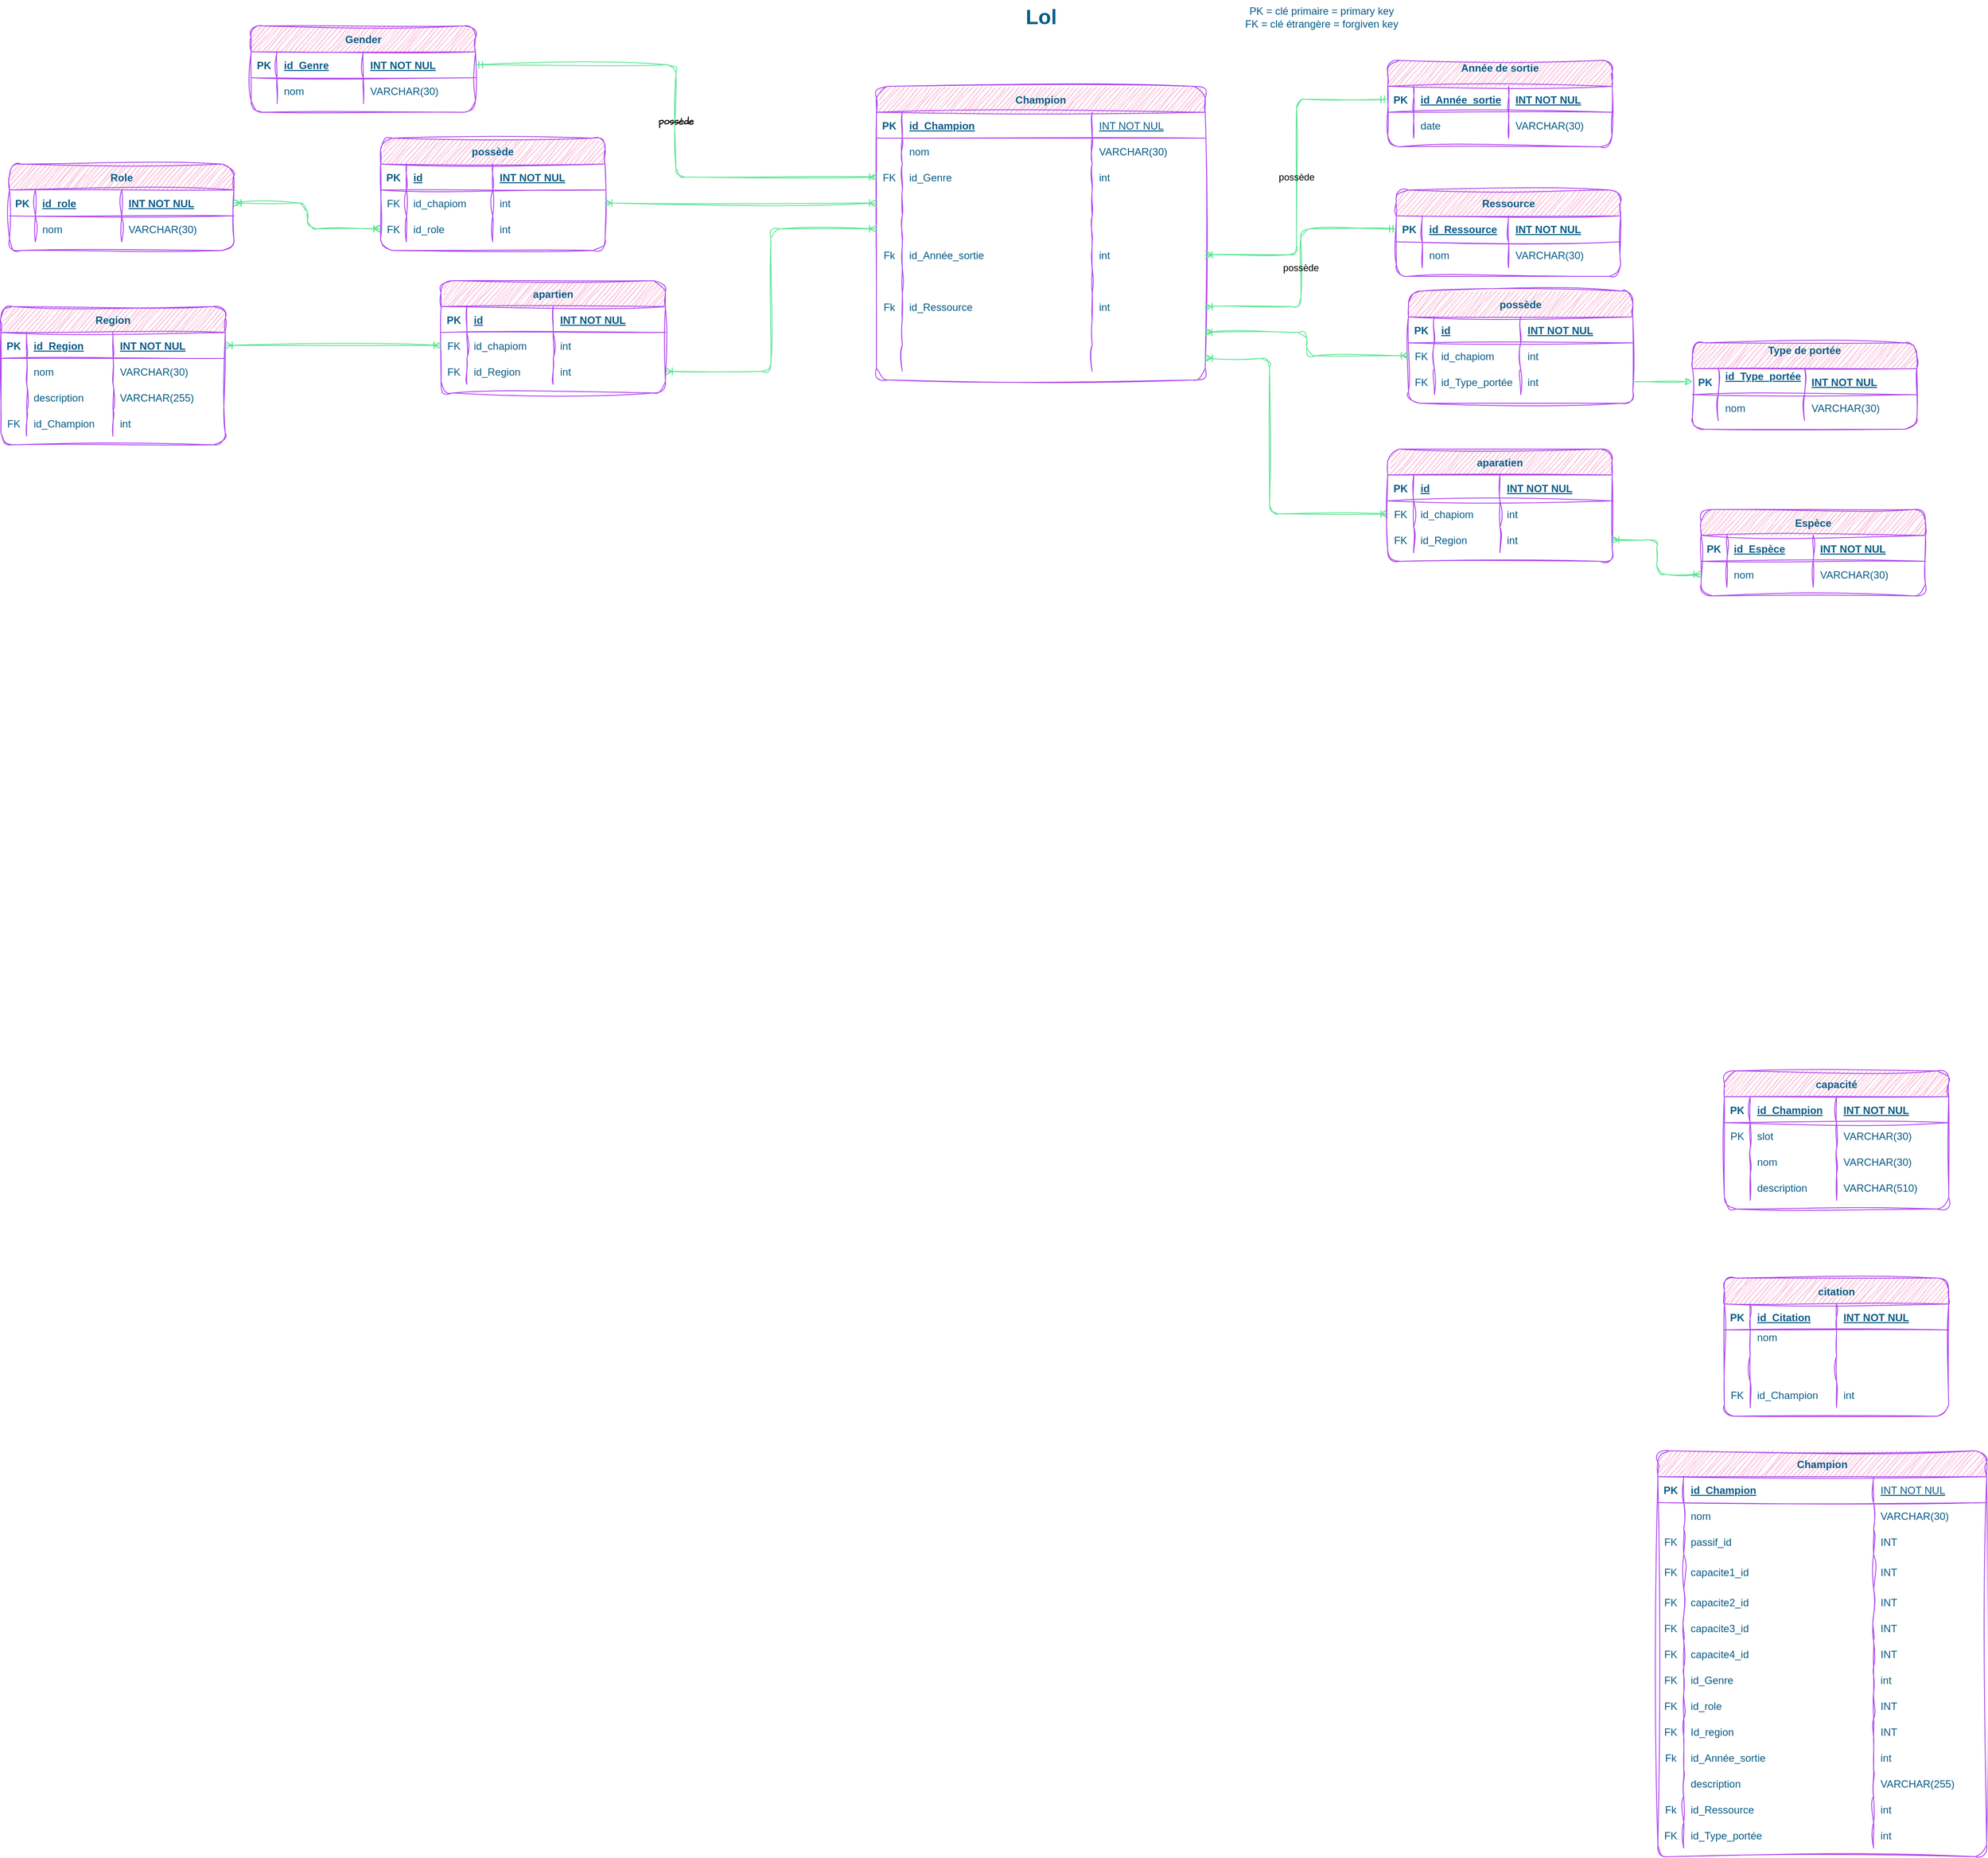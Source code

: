 <mxfile version="24.7.17">
  <diagram name="Page-1" id="t2noIY3E4Agqq7MLwgNk">
    <mxGraphModel dx="2336" dy="821" grid="1" gridSize="10" guides="1" tooltips="1" connect="1" arrows="1" fold="1" page="1" pageScale="1" pageWidth="827" pageHeight="1169" math="0" shadow="0">
      <root>
        <mxCell id="0" />
        <mxCell id="1" parent="0" />
        <mxCell id="RuVK2P7DuSqCsmOVl9EX-2" value="Champion" style="shape=table;startSize=30;container=1;collapsible=1;childLayout=tableLayout;fixedRows=1;rowLines=0;fontStyle=1;align=center;resizeLast=1;rounded=1;labelBackgroundColor=none;fillColor=#F694C1;strokeColor=#AF45ED;fontColor=#095C86;sketch=1;curveFitting=1;jiggle=2;" parent="1" vertex="1">
          <mxGeometry x="234.5" y="130" width="381" height="340" as="geometry" />
        </mxCell>
        <mxCell id="RuVK2P7DuSqCsmOVl9EX-3" value="" style="shape=partialRectangle;collapsible=0;dropTarget=0;pointerEvents=0;fillColor=none;points=[[0,0.5],[1,0.5]];portConstraint=eastwest;top=0;left=0;right=0;bottom=1;rounded=1;labelBackgroundColor=none;strokeColor=#AF45ED;fontColor=#095C86;sketch=1;curveFitting=1;jiggle=2;" parent="RuVK2P7DuSqCsmOVl9EX-2" vertex="1">
          <mxGeometry y="30" width="381" height="30" as="geometry" />
        </mxCell>
        <mxCell id="RuVK2P7DuSqCsmOVl9EX-4" value="PK" style="shape=partialRectangle;overflow=hidden;connectable=0;fillColor=none;top=0;left=0;bottom=0;right=0;fontStyle=1;rounded=1;labelBackgroundColor=none;strokeColor=#AF45ED;fontColor=#095C86;sketch=1;curveFitting=1;jiggle=2;" parent="RuVK2P7DuSqCsmOVl9EX-3" vertex="1">
          <mxGeometry width="30" height="30" as="geometry">
            <mxRectangle width="30" height="30" as="alternateBounds" />
          </mxGeometry>
        </mxCell>
        <mxCell id="RuVK2P7DuSqCsmOVl9EX-5" value="id_Champion" style="shape=partialRectangle;overflow=hidden;connectable=0;fillColor=none;top=0;left=0;bottom=0;right=0;align=left;spacingLeft=6;fontStyle=5;rounded=1;labelBackgroundColor=none;strokeColor=#AF45ED;fontColor=#095C86;sketch=1;curveFitting=1;jiggle=2;" parent="RuVK2P7DuSqCsmOVl9EX-3" vertex="1">
          <mxGeometry x="30" width="220" height="30" as="geometry">
            <mxRectangle width="220" height="30" as="alternateBounds" />
          </mxGeometry>
        </mxCell>
        <mxCell id="RuVK2P7DuSqCsmOVl9EX-6" value="INT NOT NUL" style="shape=partialRectangle;overflow=hidden;connectable=0;fillColor=none;top=0;left=0;bottom=0;right=0;align=left;spacingLeft=6;fontStyle=4;rounded=1;labelBackgroundColor=none;strokeColor=#AF45ED;fontColor=#095C86;sketch=1;curveFitting=1;jiggle=2;" parent="RuVK2P7DuSqCsmOVl9EX-3" vertex="1">
          <mxGeometry x="250" width="131" height="30" as="geometry">
            <mxRectangle width="131" height="30" as="alternateBounds" />
          </mxGeometry>
        </mxCell>
        <mxCell id="RuVK2P7DuSqCsmOVl9EX-7" value="" style="shape=partialRectangle;collapsible=0;dropTarget=0;pointerEvents=0;fillColor=none;points=[[0,0.5],[1,0.5]];portConstraint=eastwest;top=0;left=0;right=0;bottom=0;rounded=1;labelBackgroundColor=none;strokeColor=#AF45ED;fontColor=#095C86;sketch=1;curveFitting=1;jiggle=2;" parent="RuVK2P7DuSqCsmOVl9EX-2" vertex="1">
          <mxGeometry y="60" width="381" height="30" as="geometry" />
        </mxCell>
        <mxCell id="RuVK2P7DuSqCsmOVl9EX-8" value="" style="shape=partialRectangle;overflow=hidden;connectable=0;fillColor=none;top=0;left=0;bottom=0;right=0;rounded=1;labelBackgroundColor=none;strokeColor=#AF45ED;fontColor=#095C86;sketch=1;curveFitting=1;jiggle=2;" parent="RuVK2P7DuSqCsmOVl9EX-7" vertex="1">
          <mxGeometry width="30" height="30" as="geometry">
            <mxRectangle width="30" height="30" as="alternateBounds" />
          </mxGeometry>
        </mxCell>
        <mxCell id="RuVK2P7DuSqCsmOVl9EX-9" value="nom" style="shape=partialRectangle;overflow=hidden;connectable=0;fillColor=none;top=0;left=0;bottom=0;right=0;align=left;spacingLeft=6;rounded=1;labelBackgroundColor=none;strokeColor=#AF45ED;fontColor=#095C86;sketch=1;curveFitting=1;jiggle=2;" parent="RuVK2P7DuSqCsmOVl9EX-7" vertex="1">
          <mxGeometry x="30" width="220" height="30" as="geometry">
            <mxRectangle width="220" height="30" as="alternateBounds" />
          </mxGeometry>
        </mxCell>
        <mxCell id="RuVK2P7DuSqCsmOVl9EX-10" value="VARCHAR(30)" style="shape=partialRectangle;overflow=hidden;connectable=0;fillColor=none;top=0;left=0;bottom=0;right=0;align=left;spacingLeft=6;rounded=1;labelBackgroundColor=none;strokeColor=#AF45ED;fontColor=#095C86;sketch=1;curveFitting=1;jiggle=2;" parent="RuVK2P7DuSqCsmOVl9EX-7" vertex="1">
          <mxGeometry x="250" width="131" height="30" as="geometry">
            <mxRectangle width="131" height="30" as="alternateBounds" />
          </mxGeometry>
        </mxCell>
        <mxCell id="RuVK2P7DuSqCsmOVl9EX-35" style="shape=partialRectangle;collapsible=0;dropTarget=0;pointerEvents=0;fillColor=none;points=[[0,0.5],[1,0.5]];portConstraint=eastwest;top=0;left=0;right=0;bottom=0;rounded=1;labelBackgroundColor=none;strokeColor=#AF45ED;fontColor=#095C86;sketch=1;curveFitting=1;jiggle=2;" parent="RuVK2P7DuSqCsmOVl9EX-2" vertex="1">
          <mxGeometry y="90" width="381" height="30" as="geometry" />
        </mxCell>
        <mxCell id="RuVK2P7DuSqCsmOVl9EX-36" value="FK" style="shape=partialRectangle;overflow=hidden;connectable=0;fillColor=none;top=0;left=0;bottom=0;right=0;rounded=1;labelBackgroundColor=none;strokeColor=#AF45ED;fontColor=#095C86;sketch=1;curveFitting=1;jiggle=2;" parent="RuVK2P7DuSqCsmOVl9EX-35" vertex="1">
          <mxGeometry width="30" height="30" as="geometry">
            <mxRectangle width="30" height="30" as="alternateBounds" />
          </mxGeometry>
        </mxCell>
        <mxCell id="RuVK2P7DuSqCsmOVl9EX-37" value="id_Genre" style="shape=partialRectangle;overflow=hidden;connectable=0;fillColor=none;top=0;left=0;bottom=0;right=0;align=left;spacingLeft=6;rounded=1;labelBackgroundColor=none;strokeColor=#AF45ED;fontColor=#095C86;sketch=1;curveFitting=1;jiggle=2;" parent="RuVK2P7DuSqCsmOVl9EX-35" vertex="1">
          <mxGeometry x="30" width="220" height="30" as="geometry">
            <mxRectangle width="220" height="30" as="alternateBounds" />
          </mxGeometry>
        </mxCell>
        <mxCell id="RuVK2P7DuSqCsmOVl9EX-38" value="int" style="shape=partialRectangle;overflow=hidden;connectable=0;fillColor=none;top=0;left=0;bottom=0;right=0;align=left;spacingLeft=6;rounded=1;labelBackgroundColor=none;strokeColor=#AF45ED;fontColor=#095C86;sketch=1;curveFitting=1;jiggle=2;" parent="RuVK2P7DuSqCsmOVl9EX-35" vertex="1">
          <mxGeometry x="250" width="131" height="30" as="geometry">
            <mxRectangle width="131" height="30" as="alternateBounds" />
          </mxGeometry>
        </mxCell>
        <mxCell id="ijgVp3yeVyCU8Ju5ILkH-1" style="shape=partialRectangle;collapsible=0;dropTarget=0;pointerEvents=0;fillColor=none;points=[[0,0.5],[1,0.5]];portConstraint=eastwest;top=0;left=0;right=0;bottom=0;rounded=1;labelBackgroundColor=none;strokeColor=#AF45ED;fontColor=#095C86;sketch=1;curveFitting=1;jiggle=2;" vertex="1" parent="RuVK2P7DuSqCsmOVl9EX-2">
          <mxGeometry y="120" width="381" height="30" as="geometry" />
        </mxCell>
        <mxCell id="ijgVp3yeVyCU8Ju5ILkH-2" value="" style="shape=partialRectangle;overflow=hidden;connectable=0;fillColor=none;top=0;left=0;bottom=0;right=0;rounded=1;labelBackgroundColor=none;strokeColor=#AF45ED;fontColor=#095C86;sketch=1;curveFitting=1;jiggle=2;" vertex="1" parent="ijgVp3yeVyCU8Ju5ILkH-1">
          <mxGeometry width="30" height="30" as="geometry">
            <mxRectangle width="30" height="30" as="alternateBounds" />
          </mxGeometry>
        </mxCell>
        <mxCell id="ijgVp3yeVyCU8Ju5ILkH-3" value="" style="shape=partialRectangle;overflow=hidden;connectable=0;fillColor=none;top=0;left=0;bottom=0;right=0;align=left;spacingLeft=6;rounded=1;labelBackgroundColor=none;strokeColor=#AF45ED;fontColor=#095C86;sketch=1;curveFitting=1;jiggle=2;" vertex="1" parent="ijgVp3yeVyCU8Ju5ILkH-1">
          <mxGeometry x="30" width="220" height="30" as="geometry">
            <mxRectangle width="220" height="30" as="alternateBounds" />
          </mxGeometry>
        </mxCell>
        <mxCell id="ijgVp3yeVyCU8Ju5ILkH-4" value="" style="shape=partialRectangle;overflow=hidden;connectable=0;fillColor=none;top=0;left=0;bottom=0;right=0;align=left;spacingLeft=6;rounded=1;labelBackgroundColor=none;strokeColor=#AF45ED;fontColor=#095C86;sketch=1;curveFitting=1;jiggle=2;" vertex="1" parent="ijgVp3yeVyCU8Ju5ILkH-1">
          <mxGeometry x="250" width="131" height="30" as="geometry">
            <mxRectangle width="131" height="30" as="alternateBounds" />
          </mxGeometry>
        </mxCell>
        <mxCell id="RuVK2P7DuSqCsmOVl9EX-43" style="shape=partialRectangle;collapsible=0;dropTarget=0;pointerEvents=0;fillColor=none;points=[[0,0.5],[1,0.5]];portConstraint=eastwest;top=0;left=0;right=0;bottom=0;rounded=1;labelBackgroundColor=none;strokeColor=#AF45ED;fontColor=#095C86;sketch=1;curveFitting=1;jiggle=2;" parent="RuVK2P7DuSqCsmOVl9EX-2" vertex="1">
          <mxGeometry y="150" width="381" height="30" as="geometry" />
        </mxCell>
        <mxCell id="RuVK2P7DuSqCsmOVl9EX-44" value="" style="shape=partialRectangle;overflow=hidden;connectable=0;fillColor=none;top=0;left=0;bottom=0;right=0;rounded=1;labelBackgroundColor=none;strokeColor=#AF45ED;fontColor=#095C86;sketch=1;curveFitting=1;jiggle=2;" parent="RuVK2P7DuSqCsmOVl9EX-43" vertex="1">
          <mxGeometry width="30" height="30" as="geometry">
            <mxRectangle width="30" height="30" as="alternateBounds" />
          </mxGeometry>
        </mxCell>
        <mxCell id="RuVK2P7DuSqCsmOVl9EX-45" value="" style="shape=partialRectangle;overflow=hidden;connectable=0;fillColor=none;top=0;left=0;bottom=0;right=0;align=left;spacingLeft=6;rounded=1;labelBackgroundColor=none;strokeColor=#AF45ED;fontColor=#095C86;sketch=1;curveFitting=1;jiggle=2;" parent="RuVK2P7DuSqCsmOVl9EX-43" vertex="1">
          <mxGeometry x="30" width="220" height="30" as="geometry">
            <mxRectangle width="220" height="30" as="alternateBounds" />
          </mxGeometry>
        </mxCell>
        <mxCell id="RuVK2P7DuSqCsmOVl9EX-46" value="" style="shape=partialRectangle;overflow=hidden;connectable=0;fillColor=none;top=0;left=0;bottom=0;right=0;align=left;spacingLeft=6;rounded=1;labelBackgroundColor=none;strokeColor=#AF45ED;fontColor=#095C86;sketch=1;curveFitting=1;jiggle=2;" parent="RuVK2P7DuSqCsmOVl9EX-43" vertex="1">
          <mxGeometry x="250" width="131" height="30" as="geometry">
            <mxRectangle width="131" height="30" as="alternateBounds" />
          </mxGeometry>
        </mxCell>
        <mxCell id="RuVK2P7DuSqCsmOVl9EX-47" style="shape=partialRectangle;collapsible=0;dropTarget=0;pointerEvents=0;fillColor=none;points=[[0,0.5],[1,0.5]];portConstraint=eastwest;top=0;left=0;right=0;bottom=0;rounded=1;labelBackgroundColor=none;strokeColor=#AF45ED;fontColor=#095C86;sketch=1;curveFitting=1;jiggle=2;" parent="RuVK2P7DuSqCsmOVl9EX-2" vertex="1">
          <mxGeometry y="180" width="381" height="30" as="geometry" />
        </mxCell>
        <mxCell id="RuVK2P7DuSqCsmOVl9EX-48" value="Fk" style="shape=partialRectangle;overflow=hidden;connectable=0;fillColor=none;top=0;left=0;bottom=0;right=0;rounded=1;labelBackgroundColor=none;strokeColor=#AF45ED;fontColor=#095C86;sketch=1;curveFitting=1;jiggle=2;" parent="RuVK2P7DuSqCsmOVl9EX-47" vertex="1">
          <mxGeometry width="30" height="30" as="geometry">
            <mxRectangle width="30" height="30" as="alternateBounds" />
          </mxGeometry>
        </mxCell>
        <mxCell id="RuVK2P7DuSqCsmOVl9EX-49" value="id_Année_sortie" style="shape=partialRectangle;overflow=hidden;connectable=0;fillColor=none;top=0;left=0;bottom=0;right=0;align=left;spacingLeft=6;rounded=1;labelBackgroundColor=none;strokeColor=#AF45ED;fontColor=#095C86;sketch=1;curveFitting=1;jiggle=2;" parent="RuVK2P7DuSqCsmOVl9EX-47" vertex="1">
          <mxGeometry x="30" width="220" height="30" as="geometry">
            <mxRectangle width="220" height="30" as="alternateBounds" />
          </mxGeometry>
        </mxCell>
        <mxCell id="RuVK2P7DuSqCsmOVl9EX-50" value="int" style="shape=partialRectangle;overflow=hidden;connectable=0;fillColor=none;top=0;left=0;bottom=0;right=0;align=left;spacingLeft=6;rounded=1;labelBackgroundColor=none;strokeColor=#AF45ED;fontColor=#095C86;sketch=1;curveFitting=1;jiggle=2;" parent="RuVK2P7DuSqCsmOVl9EX-47" vertex="1">
          <mxGeometry x="250" width="131" height="30" as="geometry">
            <mxRectangle width="131" height="30" as="alternateBounds" />
          </mxGeometry>
        </mxCell>
        <mxCell id="RuVK2P7DuSqCsmOVl9EX-51" style="shape=partialRectangle;collapsible=0;dropTarget=0;pointerEvents=0;fillColor=none;points=[[0,0.5],[1,0.5]];portConstraint=eastwest;top=0;left=0;right=0;bottom=0;rounded=1;labelBackgroundColor=none;strokeColor=#AF45ED;fontColor=#095C86;sketch=1;curveFitting=1;jiggle=2;" parent="RuVK2P7DuSqCsmOVl9EX-2" vertex="1">
          <mxGeometry y="210" width="381" height="30" as="geometry" />
        </mxCell>
        <mxCell id="RuVK2P7DuSqCsmOVl9EX-52" style="shape=partialRectangle;overflow=hidden;connectable=0;fillColor=none;top=0;left=0;bottom=0;right=0;rounded=1;labelBackgroundColor=none;strokeColor=#AF45ED;fontColor=#095C86;sketch=1;curveFitting=1;jiggle=2;" parent="RuVK2P7DuSqCsmOVl9EX-51" vertex="1">
          <mxGeometry width="30" height="30" as="geometry">
            <mxRectangle width="30" height="30" as="alternateBounds" />
          </mxGeometry>
        </mxCell>
        <mxCell id="RuVK2P7DuSqCsmOVl9EX-53" value="" style="shape=partialRectangle;overflow=hidden;connectable=0;fillColor=none;top=0;left=0;bottom=0;right=0;align=left;spacingLeft=6;rounded=1;labelBackgroundColor=none;strokeColor=#AF45ED;fontColor=#095C86;sketch=1;curveFitting=1;jiggle=2;" parent="RuVK2P7DuSqCsmOVl9EX-51" vertex="1">
          <mxGeometry x="30" width="220" height="30" as="geometry">
            <mxRectangle width="220" height="30" as="alternateBounds" />
          </mxGeometry>
        </mxCell>
        <mxCell id="RuVK2P7DuSqCsmOVl9EX-54" value="" style="shape=partialRectangle;overflow=hidden;connectable=0;fillColor=none;top=0;left=0;bottom=0;right=0;align=left;spacingLeft=6;rounded=1;labelBackgroundColor=none;strokeColor=#AF45ED;fontColor=#095C86;sketch=1;curveFitting=1;jiggle=2;" parent="RuVK2P7DuSqCsmOVl9EX-51" vertex="1">
          <mxGeometry x="250" width="131" height="30" as="geometry">
            <mxRectangle width="131" height="30" as="alternateBounds" />
          </mxGeometry>
        </mxCell>
        <mxCell id="ijgVp3yeVyCU8Ju5ILkH-23" style="shape=partialRectangle;collapsible=0;dropTarget=0;pointerEvents=0;fillColor=none;points=[[0,0.5],[1,0.5]];portConstraint=eastwest;top=0;left=0;right=0;bottom=0;rounded=1;labelBackgroundColor=none;strokeColor=#AF45ED;fontColor=#095C86;sketch=1;curveFitting=1;jiggle=2;" vertex="1" parent="RuVK2P7DuSqCsmOVl9EX-2">
          <mxGeometry y="240" width="381" height="30" as="geometry" />
        </mxCell>
        <mxCell id="ijgVp3yeVyCU8Ju5ILkH-24" value="Fk" style="shape=partialRectangle;overflow=hidden;connectable=0;fillColor=none;top=0;left=0;bottom=0;right=0;rounded=1;labelBackgroundColor=none;strokeColor=#AF45ED;fontColor=#095C86;sketch=1;curveFitting=1;jiggle=2;" vertex="1" parent="ijgVp3yeVyCU8Ju5ILkH-23">
          <mxGeometry width="30" height="30" as="geometry">
            <mxRectangle width="30" height="30" as="alternateBounds" />
          </mxGeometry>
        </mxCell>
        <mxCell id="ijgVp3yeVyCU8Ju5ILkH-25" value="id_Ressource" style="shape=partialRectangle;overflow=hidden;connectable=0;fillColor=none;top=0;left=0;bottom=0;right=0;align=left;spacingLeft=6;rounded=1;labelBackgroundColor=none;strokeColor=#AF45ED;fontColor=#095C86;sketch=1;curveFitting=1;jiggle=2;" vertex="1" parent="ijgVp3yeVyCU8Ju5ILkH-23">
          <mxGeometry x="30" width="220" height="30" as="geometry">
            <mxRectangle width="220" height="30" as="alternateBounds" />
          </mxGeometry>
        </mxCell>
        <mxCell id="ijgVp3yeVyCU8Ju5ILkH-26" value="int" style="shape=partialRectangle;overflow=hidden;connectable=0;fillColor=none;top=0;left=0;bottom=0;right=0;align=left;spacingLeft=6;rounded=1;labelBackgroundColor=none;strokeColor=#AF45ED;fontColor=#095C86;sketch=1;curveFitting=1;jiggle=2;" vertex="1" parent="ijgVp3yeVyCU8Ju5ILkH-23">
          <mxGeometry x="250" width="131" height="30" as="geometry">
            <mxRectangle width="131" height="30" as="alternateBounds" />
          </mxGeometry>
        </mxCell>
        <mxCell id="ijgVp3yeVyCU8Ju5ILkH-790" style="shape=partialRectangle;collapsible=0;dropTarget=0;pointerEvents=0;fillColor=none;points=[[0,0.5],[1,0.5]];portConstraint=eastwest;top=0;left=0;right=0;bottom=0;rounded=1;labelBackgroundColor=none;strokeColor=#AF45ED;fontColor=#095C86;sketch=1;curveFitting=1;jiggle=2;" vertex="1" parent="RuVK2P7DuSqCsmOVl9EX-2">
          <mxGeometry y="270" width="381" height="30" as="geometry" />
        </mxCell>
        <mxCell id="ijgVp3yeVyCU8Ju5ILkH-791" value="" style="shape=partialRectangle;overflow=hidden;connectable=0;fillColor=none;top=0;left=0;bottom=0;right=0;rounded=1;labelBackgroundColor=none;strokeColor=#AF45ED;fontColor=#095C86;sketch=1;curveFitting=1;jiggle=2;" vertex="1" parent="ijgVp3yeVyCU8Ju5ILkH-790">
          <mxGeometry width="30" height="30" as="geometry">
            <mxRectangle width="30" height="30" as="alternateBounds" />
          </mxGeometry>
        </mxCell>
        <mxCell id="ijgVp3yeVyCU8Ju5ILkH-792" value="" style="shape=partialRectangle;overflow=hidden;connectable=0;fillColor=none;top=0;left=0;bottom=0;right=0;align=left;spacingLeft=6;rounded=1;labelBackgroundColor=none;strokeColor=#AF45ED;fontColor=#095C86;sketch=1;curveFitting=1;jiggle=2;" vertex="1" parent="ijgVp3yeVyCU8Ju5ILkH-790">
          <mxGeometry x="30" width="220" height="30" as="geometry">
            <mxRectangle width="220" height="30" as="alternateBounds" />
          </mxGeometry>
        </mxCell>
        <mxCell id="ijgVp3yeVyCU8Ju5ILkH-793" value="" style="shape=partialRectangle;overflow=hidden;connectable=0;fillColor=none;top=0;left=0;bottom=0;right=0;align=left;spacingLeft=6;rounded=1;labelBackgroundColor=none;strokeColor=#AF45ED;fontColor=#095C86;sketch=1;curveFitting=1;jiggle=2;" vertex="1" parent="ijgVp3yeVyCU8Ju5ILkH-790">
          <mxGeometry x="250" width="131" height="30" as="geometry">
            <mxRectangle width="131" height="30" as="alternateBounds" />
          </mxGeometry>
        </mxCell>
        <mxCell id="ijgVp3yeVyCU8Ju5ILkH-858" style="shape=partialRectangle;collapsible=0;dropTarget=0;pointerEvents=0;fillColor=none;points=[[0,0.5],[1,0.5]];portConstraint=eastwest;top=0;left=0;right=0;bottom=0;rounded=1;labelBackgroundColor=none;strokeColor=#AF45ED;fontColor=#095C86;sketch=1;curveFitting=1;jiggle=2;" vertex="1" parent="RuVK2P7DuSqCsmOVl9EX-2">
          <mxGeometry y="300" width="381" height="30" as="geometry" />
        </mxCell>
        <mxCell id="ijgVp3yeVyCU8Ju5ILkH-859" value="" style="shape=partialRectangle;overflow=hidden;connectable=0;fillColor=none;top=0;left=0;bottom=0;right=0;rounded=1;labelBackgroundColor=none;strokeColor=#AF45ED;fontColor=#095C86;sketch=1;curveFitting=1;jiggle=2;" vertex="1" parent="ijgVp3yeVyCU8Ju5ILkH-858">
          <mxGeometry width="30" height="30" as="geometry">
            <mxRectangle width="30" height="30" as="alternateBounds" />
          </mxGeometry>
        </mxCell>
        <mxCell id="ijgVp3yeVyCU8Ju5ILkH-860" value="" style="shape=partialRectangle;overflow=hidden;connectable=0;fillColor=none;top=0;left=0;bottom=0;right=0;align=left;spacingLeft=6;rounded=1;labelBackgroundColor=none;strokeColor=#AF45ED;fontColor=#095C86;sketch=1;curveFitting=1;jiggle=2;" vertex="1" parent="ijgVp3yeVyCU8Ju5ILkH-858">
          <mxGeometry x="30" width="220" height="30" as="geometry">
            <mxRectangle width="220" height="30" as="alternateBounds" />
          </mxGeometry>
        </mxCell>
        <mxCell id="ijgVp3yeVyCU8Ju5ILkH-861" value="" style="shape=partialRectangle;overflow=hidden;connectable=0;fillColor=none;top=0;left=0;bottom=0;right=0;align=left;spacingLeft=6;rounded=1;labelBackgroundColor=none;strokeColor=#AF45ED;fontColor=#095C86;sketch=1;curveFitting=1;jiggle=2;" vertex="1" parent="ijgVp3yeVyCU8Ju5ILkH-858">
          <mxGeometry x="250" width="131" height="30" as="geometry">
            <mxRectangle width="131" height="30" as="alternateBounds" />
          </mxGeometry>
        </mxCell>
        <mxCell id="RuVK2P7DuSqCsmOVl9EX-55" value="capacité" style="shape=table;startSize=30;container=1;collapsible=1;childLayout=tableLayout;fixedRows=1;rowLines=0;fontStyle=1;align=center;resizeLast=1;rounded=1;labelBackgroundColor=none;fillColor=#F694C1;strokeColor=#AF45ED;fontColor=#095C86;sketch=1;curveFitting=1;jiggle=2;" parent="1" vertex="1">
          <mxGeometry x="1217" y="1270" width="260" height="160" as="geometry" />
        </mxCell>
        <mxCell id="RuVK2P7DuSqCsmOVl9EX-56" value="" style="shape=partialRectangle;collapsible=0;dropTarget=0;pointerEvents=0;fillColor=none;points=[[0,0.5],[1,0.5]];portConstraint=eastwest;top=0;left=0;right=0;bottom=1;rounded=1;labelBackgroundColor=none;strokeColor=#AF45ED;fontColor=#095C86;sketch=1;curveFitting=1;jiggle=2;" parent="RuVK2P7DuSqCsmOVl9EX-55" vertex="1">
          <mxGeometry y="30" width="260" height="30" as="geometry" />
        </mxCell>
        <mxCell id="RuVK2P7DuSqCsmOVl9EX-57" value="PK" style="shape=partialRectangle;overflow=hidden;connectable=0;fillColor=none;top=0;left=0;bottom=0;right=0;fontStyle=1;rounded=1;labelBackgroundColor=none;strokeColor=#AF45ED;fontColor=#095C86;sketch=1;curveFitting=1;jiggle=2;" parent="RuVK2P7DuSqCsmOVl9EX-56" vertex="1">
          <mxGeometry width="30" height="30" as="geometry">
            <mxRectangle width="30" height="30" as="alternateBounds" />
          </mxGeometry>
        </mxCell>
        <mxCell id="RuVK2P7DuSqCsmOVl9EX-58" value="id_Champion" style="shape=partialRectangle;overflow=hidden;connectable=0;fillColor=none;top=0;left=0;bottom=0;right=0;align=left;spacingLeft=6;fontStyle=5;rounded=1;labelBackgroundColor=none;strokeColor=#AF45ED;fontColor=#095C86;sketch=1;curveFitting=1;jiggle=2;" parent="RuVK2P7DuSqCsmOVl9EX-56" vertex="1">
          <mxGeometry x="30" width="100" height="30" as="geometry">
            <mxRectangle width="100" height="30" as="alternateBounds" />
          </mxGeometry>
        </mxCell>
        <mxCell id="RuVK2P7DuSqCsmOVl9EX-59" value="INT NOT NUL" style="shape=partialRectangle;overflow=hidden;connectable=0;fillColor=none;top=0;left=0;bottom=0;right=0;align=left;spacingLeft=6;fontStyle=5;rounded=1;labelBackgroundColor=none;strokeColor=#AF45ED;fontColor=#095C86;sketch=1;curveFitting=1;jiggle=2;" parent="RuVK2P7DuSqCsmOVl9EX-56" vertex="1">
          <mxGeometry x="130" width="130" height="30" as="geometry">
            <mxRectangle width="130" height="30" as="alternateBounds" />
          </mxGeometry>
        </mxCell>
        <mxCell id="RuVK2P7DuSqCsmOVl9EX-60" style="shape=partialRectangle;collapsible=0;dropTarget=0;pointerEvents=0;fillColor=none;points=[[0,0.5],[1,0.5]];portConstraint=eastwest;top=0;left=0;right=0;bottom=0;rounded=1;labelBackgroundColor=none;strokeColor=#AF45ED;fontColor=#095C86;sketch=1;curveFitting=1;jiggle=2;" parent="RuVK2P7DuSqCsmOVl9EX-55" vertex="1">
          <mxGeometry y="60" width="260" height="30" as="geometry" />
        </mxCell>
        <mxCell id="RuVK2P7DuSqCsmOVl9EX-61" value="PK" style="shape=partialRectangle;overflow=hidden;connectable=0;fillColor=none;top=0;left=0;bottom=0;right=0;rounded=1;labelBackgroundColor=none;strokeColor=#AF45ED;fontColor=#095C86;sketch=1;curveFitting=1;jiggle=2;" parent="RuVK2P7DuSqCsmOVl9EX-60" vertex="1">
          <mxGeometry width="30" height="30" as="geometry">
            <mxRectangle width="30" height="30" as="alternateBounds" />
          </mxGeometry>
        </mxCell>
        <mxCell id="RuVK2P7DuSqCsmOVl9EX-62" value="slot" style="shape=partialRectangle;overflow=hidden;connectable=0;fillColor=none;top=0;left=0;bottom=0;right=0;align=left;spacingLeft=6;rounded=1;labelBackgroundColor=none;strokeColor=#AF45ED;fontColor=#095C86;sketch=1;curveFitting=1;jiggle=2;" parent="RuVK2P7DuSqCsmOVl9EX-60" vertex="1">
          <mxGeometry x="30" width="100" height="30" as="geometry">
            <mxRectangle width="100" height="30" as="alternateBounds" />
          </mxGeometry>
        </mxCell>
        <mxCell id="RuVK2P7DuSqCsmOVl9EX-63" value="VARCHAR(30)" style="shape=partialRectangle;overflow=hidden;connectable=0;fillColor=none;top=0;left=0;bottom=0;right=0;align=left;spacingLeft=6;rounded=1;labelBackgroundColor=none;strokeColor=#AF45ED;fontColor=#095C86;sketch=1;curveFitting=1;jiggle=2;" parent="RuVK2P7DuSqCsmOVl9EX-60" vertex="1">
          <mxGeometry x="130" width="130" height="30" as="geometry">
            <mxRectangle width="130" height="30" as="alternateBounds" />
          </mxGeometry>
        </mxCell>
        <mxCell id="RuVK2P7DuSqCsmOVl9EX-64" value="" style="shape=partialRectangle;collapsible=0;dropTarget=0;pointerEvents=0;fillColor=none;points=[[0,0.5],[1,0.5]];portConstraint=eastwest;top=0;left=0;right=0;bottom=0;rounded=1;labelBackgroundColor=none;strokeColor=#AF45ED;fontColor=#095C86;sketch=1;curveFitting=1;jiggle=2;" parent="RuVK2P7DuSqCsmOVl9EX-55" vertex="1">
          <mxGeometry y="90" width="260" height="30" as="geometry" />
        </mxCell>
        <mxCell id="RuVK2P7DuSqCsmOVl9EX-65" value="" style="shape=partialRectangle;overflow=hidden;connectable=0;fillColor=none;top=0;left=0;bottom=0;right=0;rounded=1;labelBackgroundColor=none;strokeColor=#AF45ED;fontColor=#095C86;sketch=1;curveFitting=1;jiggle=2;" parent="RuVK2P7DuSqCsmOVl9EX-64" vertex="1">
          <mxGeometry width="30" height="30" as="geometry">
            <mxRectangle width="30" height="30" as="alternateBounds" />
          </mxGeometry>
        </mxCell>
        <mxCell id="RuVK2P7DuSqCsmOVl9EX-66" value="nom" style="shape=partialRectangle;overflow=hidden;connectable=0;fillColor=none;top=0;left=0;bottom=0;right=0;align=left;spacingLeft=6;rounded=1;labelBackgroundColor=none;strokeColor=#AF45ED;fontColor=#095C86;sketch=1;curveFitting=1;jiggle=2;" parent="RuVK2P7DuSqCsmOVl9EX-64" vertex="1">
          <mxGeometry x="30" width="100" height="30" as="geometry">
            <mxRectangle width="100" height="30" as="alternateBounds" />
          </mxGeometry>
        </mxCell>
        <mxCell id="RuVK2P7DuSqCsmOVl9EX-67" value="VARCHAR(30)" style="shape=partialRectangle;overflow=hidden;connectable=0;fillColor=none;top=0;left=0;bottom=0;right=0;align=left;spacingLeft=6;rounded=1;labelBackgroundColor=none;strokeColor=#AF45ED;fontColor=#095C86;sketch=1;curveFitting=1;jiggle=2;" parent="RuVK2P7DuSqCsmOVl9EX-64" vertex="1">
          <mxGeometry x="130" width="130" height="30" as="geometry">
            <mxRectangle width="130" height="30" as="alternateBounds" />
          </mxGeometry>
        </mxCell>
        <mxCell id="RuVK2P7DuSqCsmOVl9EX-68" style="shape=partialRectangle;collapsible=0;dropTarget=0;pointerEvents=0;fillColor=none;points=[[0,0.5],[1,0.5]];portConstraint=eastwest;top=0;left=0;right=0;bottom=0;rounded=1;labelBackgroundColor=none;strokeColor=#AF45ED;fontColor=#095C86;sketch=1;curveFitting=1;jiggle=2;" parent="RuVK2P7DuSqCsmOVl9EX-55" vertex="1">
          <mxGeometry y="120" width="260" height="30" as="geometry" />
        </mxCell>
        <mxCell id="RuVK2P7DuSqCsmOVl9EX-69" style="shape=partialRectangle;overflow=hidden;connectable=0;fillColor=none;top=0;left=0;bottom=0;right=0;rounded=1;labelBackgroundColor=none;strokeColor=#AF45ED;fontColor=#095C86;sketch=1;curveFitting=1;jiggle=2;" parent="RuVK2P7DuSqCsmOVl9EX-68" vertex="1">
          <mxGeometry width="30" height="30" as="geometry">
            <mxRectangle width="30" height="30" as="alternateBounds" />
          </mxGeometry>
        </mxCell>
        <mxCell id="RuVK2P7DuSqCsmOVl9EX-70" value="description" style="shape=partialRectangle;overflow=hidden;connectable=0;fillColor=none;top=0;left=0;bottom=0;right=0;align=left;spacingLeft=6;rounded=1;labelBackgroundColor=none;strokeColor=#AF45ED;fontColor=#095C86;sketch=1;curveFitting=1;jiggle=2;" parent="RuVK2P7DuSqCsmOVl9EX-68" vertex="1">
          <mxGeometry x="30" width="100" height="30" as="geometry">
            <mxRectangle width="100" height="30" as="alternateBounds" />
          </mxGeometry>
        </mxCell>
        <mxCell id="RuVK2P7DuSqCsmOVl9EX-71" value="VARCHAR(510)" style="shape=partialRectangle;overflow=hidden;connectable=0;fillColor=none;top=0;left=0;bottom=0;right=0;align=left;spacingLeft=6;rounded=1;labelBackgroundColor=none;strokeColor=#AF45ED;fontColor=#095C86;sketch=1;curveFitting=1;jiggle=2;" parent="RuVK2P7DuSqCsmOVl9EX-68" vertex="1">
          <mxGeometry x="130" width="130" height="30" as="geometry">
            <mxRectangle width="130" height="30" as="alternateBounds" />
          </mxGeometry>
        </mxCell>
        <mxCell id="RuVK2P7DuSqCsmOVl9EX-72" value="PK = clé primaire = primary key&lt;br&gt;FK = clé étrangère = forgiven key" style="text;html=1;align=center;verticalAlign=middle;resizable=0;points=[];autosize=1;strokeColor=none;fillColor=none;rounded=1;labelBackgroundColor=none;fontColor=#095C86;arcSize=0;sketch=1;curveFitting=1;jiggle=2;" parent="1" vertex="1">
          <mxGeometry x="650" y="30" width="200" height="40" as="geometry" />
        </mxCell>
        <mxCell id="RuVK2P7DuSqCsmOVl9EX-99" value="appartient" style="edgeStyle=orthogonalEdgeStyle;rounded=1;orthogonalLoop=1;jettySize=auto;html=1;entryX=0;entryY=0.5;entryDx=0;entryDy=0;endArrow=ERoneToMany;endFill=0;startArrow=ERmandOne;startFill=0;labelBackgroundColor=none;strokeColor=#60E696;fontColor=default;sketch=1;curveFitting=1;jiggle=2;" parent="1" edge="1">
          <mxGeometry relative="1" as="geometry">
            <mxPoint y="175" as="sourcePoint" />
            <Array as="points">
              <mxPoint x="120" y="175" />
              <mxPoint x="120" y="415" />
            </Array>
          </mxGeometry>
        </mxCell>
        <mxCell id="RuVK2P7DuSqCsmOVl9EX-101" value="Lol" style="text;strokeColor=none;fillColor=none;html=1;fontSize=24;fontStyle=1;verticalAlign=middle;align=center;rounded=1;labelBackgroundColor=none;fontColor=#095C86;sketch=1;curveFitting=1;jiggle=2;" parent="1" vertex="1">
          <mxGeometry x="330" y="30" width="190" height="40" as="geometry" />
        </mxCell>
        <mxCell id="ijgVp3yeVyCU8Ju5ILkH-5" value="citation" style="shape=table;startSize=30;container=1;collapsible=1;childLayout=tableLayout;fixedRows=1;rowLines=0;fontStyle=1;align=center;resizeLast=1;rounded=1;labelBackgroundColor=none;fillColor=#F694C1;strokeColor=#AF45ED;fontColor=#095C86;sketch=1;curveFitting=1;jiggle=2;" vertex="1" parent="1">
          <mxGeometry x="1217" y="1510" width="260" height="160" as="geometry" />
        </mxCell>
        <mxCell id="ijgVp3yeVyCU8Ju5ILkH-6" value="" style="shape=partialRectangle;collapsible=0;dropTarget=0;pointerEvents=0;fillColor=none;points=[[0,0.5],[1,0.5]];portConstraint=eastwest;top=0;left=0;right=0;bottom=1;rounded=1;labelBackgroundColor=none;strokeColor=#AF45ED;fontColor=#095C86;sketch=1;curveFitting=1;jiggle=2;" vertex="1" parent="ijgVp3yeVyCU8Ju5ILkH-5">
          <mxGeometry y="30" width="260" height="30" as="geometry" />
        </mxCell>
        <mxCell id="ijgVp3yeVyCU8Ju5ILkH-7" value="PK" style="shape=partialRectangle;overflow=hidden;connectable=0;fillColor=none;top=0;left=0;bottom=0;right=0;fontStyle=1;rounded=1;labelBackgroundColor=none;strokeColor=#AF45ED;fontColor=#095C86;sketch=1;curveFitting=1;jiggle=2;" vertex="1" parent="ijgVp3yeVyCU8Ju5ILkH-6">
          <mxGeometry width="30" height="30" as="geometry">
            <mxRectangle width="30" height="30" as="alternateBounds" />
          </mxGeometry>
        </mxCell>
        <mxCell id="ijgVp3yeVyCU8Ju5ILkH-8" value="id_Citation" style="shape=partialRectangle;overflow=hidden;connectable=0;fillColor=none;top=0;left=0;bottom=0;right=0;align=left;spacingLeft=6;fontStyle=5;rounded=1;labelBackgroundColor=none;strokeColor=#AF45ED;fontColor=#095C86;sketch=1;curveFitting=1;jiggle=2;" vertex="1" parent="ijgVp3yeVyCU8Ju5ILkH-6">
          <mxGeometry x="30" width="100" height="30" as="geometry">
            <mxRectangle width="100" height="30" as="alternateBounds" />
          </mxGeometry>
        </mxCell>
        <mxCell id="ijgVp3yeVyCU8Ju5ILkH-9" value="INT NOT NUL" style="shape=partialRectangle;overflow=hidden;connectable=0;fillColor=none;top=0;left=0;bottom=0;right=0;align=left;spacingLeft=6;fontStyle=5;rounded=1;labelBackgroundColor=none;strokeColor=#AF45ED;fontColor=#095C86;sketch=1;curveFitting=1;jiggle=2;" vertex="1" parent="ijgVp3yeVyCU8Ju5ILkH-6">
          <mxGeometry x="130" width="130" height="30" as="geometry">
            <mxRectangle width="130" height="30" as="alternateBounds" />
          </mxGeometry>
        </mxCell>
        <mxCell id="ijgVp3yeVyCU8Ju5ILkH-10" style="shape=partialRectangle;collapsible=0;dropTarget=0;pointerEvents=0;fillColor=none;points=[[0,0.5],[1,0.5]];portConstraint=eastwest;top=0;left=0;right=0;bottom=0;rounded=1;labelBackgroundColor=none;strokeColor=#AF45ED;fontColor=#095C86;sketch=1;curveFitting=1;jiggle=2;" vertex="1" parent="ijgVp3yeVyCU8Ju5ILkH-5">
          <mxGeometry y="60" width="260" height="30" as="geometry" />
        </mxCell>
        <mxCell id="ijgVp3yeVyCU8Ju5ILkH-11" value="" style="shape=partialRectangle;overflow=hidden;connectable=0;fillColor=none;top=0;left=0;bottom=0;right=0;rounded=1;labelBackgroundColor=none;strokeColor=#AF45ED;fontColor=#095C86;sketch=1;curveFitting=1;jiggle=2;" vertex="1" parent="ijgVp3yeVyCU8Ju5ILkH-10">
          <mxGeometry width="30" height="30" as="geometry">
            <mxRectangle width="30" height="30" as="alternateBounds" />
          </mxGeometry>
        </mxCell>
        <mxCell id="ijgVp3yeVyCU8Ju5ILkH-12" value="nom&#xa;" style="shape=partialRectangle;overflow=hidden;connectable=0;fillColor=none;top=0;left=0;bottom=0;right=0;align=left;spacingLeft=6;rounded=1;labelBackgroundColor=none;strokeColor=#AF45ED;fontColor=#095C86;sketch=1;curveFitting=1;jiggle=2;" vertex="1" parent="ijgVp3yeVyCU8Ju5ILkH-10">
          <mxGeometry x="30" width="100" height="30" as="geometry">
            <mxRectangle width="100" height="30" as="alternateBounds" />
          </mxGeometry>
        </mxCell>
        <mxCell id="ijgVp3yeVyCU8Ju5ILkH-13" value="" style="shape=partialRectangle;overflow=hidden;connectable=0;fillColor=none;top=0;left=0;bottom=0;right=0;align=left;spacingLeft=6;rounded=1;labelBackgroundColor=none;strokeColor=#AF45ED;fontColor=#095C86;sketch=1;curveFitting=1;jiggle=2;" vertex="1" parent="ijgVp3yeVyCU8Ju5ILkH-10">
          <mxGeometry x="130" width="130" height="30" as="geometry">
            <mxRectangle width="130" height="30" as="alternateBounds" />
          </mxGeometry>
        </mxCell>
        <mxCell id="ijgVp3yeVyCU8Ju5ILkH-14" value="" style="shape=partialRectangle;collapsible=0;dropTarget=0;pointerEvents=0;fillColor=none;points=[[0,0.5],[1,0.5]];portConstraint=eastwest;top=0;left=0;right=0;bottom=0;rounded=1;labelBackgroundColor=none;strokeColor=#AF45ED;fontColor=#095C86;sketch=1;curveFitting=1;jiggle=2;" vertex="1" parent="ijgVp3yeVyCU8Ju5ILkH-5">
          <mxGeometry y="90" width="260" height="30" as="geometry" />
        </mxCell>
        <mxCell id="ijgVp3yeVyCU8Ju5ILkH-15" value="" style="shape=partialRectangle;overflow=hidden;connectable=0;fillColor=none;top=0;left=0;bottom=0;right=0;rounded=1;labelBackgroundColor=none;strokeColor=#AF45ED;fontColor=#095C86;sketch=1;curveFitting=1;jiggle=2;" vertex="1" parent="ijgVp3yeVyCU8Ju5ILkH-14">
          <mxGeometry width="30" height="30" as="geometry">
            <mxRectangle width="30" height="30" as="alternateBounds" />
          </mxGeometry>
        </mxCell>
        <mxCell id="ijgVp3yeVyCU8Ju5ILkH-16" value="" style="shape=partialRectangle;overflow=hidden;connectable=0;fillColor=none;top=0;left=0;bottom=0;right=0;align=left;spacingLeft=6;rounded=1;labelBackgroundColor=none;strokeColor=#AF45ED;fontColor=#095C86;sketch=1;curveFitting=1;jiggle=2;" vertex="1" parent="ijgVp3yeVyCU8Ju5ILkH-14">
          <mxGeometry x="30" width="100" height="30" as="geometry">
            <mxRectangle width="100" height="30" as="alternateBounds" />
          </mxGeometry>
        </mxCell>
        <mxCell id="ijgVp3yeVyCU8Ju5ILkH-17" value="" style="shape=partialRectangle;overflow=hidden;connectable=0;fillColor=none;top=0;left=0;bottom=0;right=0;align=left;spacingLeft=6;rounded=1;labelBackgroundColor=none;strokeColor=#AF45ED;fontColor=#095C86;sketch=1;curveFitting=1;jiggle=2;" vertex="1" parent="ijgVp3yeVyCU8Ju5ILkH-14">
          <mxGeometry x="130" width="130" height="30" as="geometry">
            <mxRectangle width="130" height="30" as="alternateBounds" />
          </mxGeometry>
        </mxCell>
        <mxCell id="ijgVp3yeVyCU8Ju5ILkH-18" style="shape=partialRectangle;collapsible=0;dropTarget=0;pointerEvents=0;fillColor=none;points=[[0,0.5],[1,0.5]];portConstraint=eastwest;top=0;left=0;right=0;bottom=0;rounded=1;labelBackgroundColor=none;strokeColor=#AF45ED;fontColor=#095C86;sketch=1;curveFitting=1;jiggle=2;" vertex="1" parent="ijgVp3yeVyCU8Ju5ILkH-5">
          <mxGeometry y="120" width="260" height="30" as="geometry" />
        </mxCell>
        <mxCell id="ijgVp3yeVyCU8Ju5ILkH-19" value="FK" style="shape=partialRectangle;overflow=hidden;connectable=0;fillColor=none;top=0;left=0;bottom=0;right=0;rounded=1;labelBackgroundColor=none;strokeColor=#AF45ED;fontColor=#095C86;sketch=1;curveFitting=1;jiggle=2;" vertex="1" parent="ijgVp3yeVyCU8Ju5ILkH-18">
          <mxGeometry width="30" height="30" as="geometry">
            <mxRectangle width="30" height="30" as="alternateBounds" />
          </mxGeometry>
        </mxCell>
        <mxCell id="ijgVp3yeVyCU8Ju5ILkH-20" value="id_Champion" style="shape=partialRectangle;overflow=hidden;connectable=0;fillColor=none;top=0;left=0;bottom=0;right=0;align=left;spacingLeft=6;rounded=1;labelBackgroundColor=none;strokeColor=#AF45ED;fontColor=#095C86;sketch=1;curveFitting=1;jiggle=2;" vertex="1" parent="ijgVp3yeVyCU8Ju5ILkH-18">
          <mxGeometry x="30" width="100" height="30" as="geometry">
            <mxRectangle width="100" height="30" as="alternateBounds" />
          </mxGeometry>
        </mxCell>
        <mxCell id="ijgVp3yeVyCU8Ju5ILkH-21" value="int" style="shape=partialRectangle;overflow=hidden;connectable=0;fillColor=none;top=0;left=0;bottom=0;right=0;align=left;spacingLeft=6;rounded=1;labelBackgroundColor=none;strokeColor=#AF45ED;fontColor=#095C86;sketch=1;curveFitting=1;jiggle=2;" vertex="1" parent="ijgVp3yeVyCU8Ju5ILkH-18">
          <mxGeometry x="130" width="130" height="30" as="geometry">
            <mxRectangle width="130" height="30" as="alternateBounds" />
          </mxGeometry>
        </mxCell>
        <mxCell id="ijgVp3yeVyCU8Ju5ILkH-541" value="Ressource" style="shape=table;startSize=30;container=1;collapsible=1;childLayout=tableLayout;fixedRows=1;rowLines=0;fontStyle=1;align=center;resizeLast=1;rounded=1;labelBackgroundColor=none;fillColor=#F694C1;strokeColor=#AF45ED;fontColor=#095C86;sketch=1;curveFitting=1;jiggle=2;" vertex="1" parent="1">
          <mxGeometry x="837" y="250" width="260" height="100" as="geometry" />
        </mxCell>
        <mxCell id="ijgVp3yeVyCU8Ju5ILkH-542" value="" style="shape=partialRectangle;collapsible=0;dropTarget=0;pointerEvents=0;fillColor=none;points=[[0,0.5],[1,0.5]];portConstraint=eastwest;top=0;left=0;right=0;bottom=1;rounded=1;labelBackgroundColor=none;strokeColor=#AF45ED;fontColor=#095C86;sketch=1;curveFitting=1;jiggle=2;" vertex="1" parent="ijgVp3yeVyCU8Ju5ILkH-541">
          <mxGeometry y="30" width="260" height="30" as="geometry" />
        </mxCell>
        <mxCell id="ijgVp3yeVyCU8Ju5ILkH-543" value="PK" style="shape=partialRectangle;overflow=hidden;connectable=0;fillColor=none;top=0;left=0;bottom=0;right=0;fontStyle=1;rounded=1;labelBackgroundColor=none;strokeColor=#AF45ED;fontColor=#095C86;sketch=1;curveFitting=1;jiggle=2;" vertex="1" parent="ijgVp3yeVyCU8Ju5ILkH-542">
          <mxGeometry width="30" height="30" as="geometry">
            <mxRectangle width="30" height="30" as="alternateBounds" />
          </mxGeometry>
        </mxCell>
        <mxCell id="ijgVp3yeVyCU8Ju5ILkH-544" value="id_Ressource" style="shape=partialRectangle;overflow=hidden;connectable=0;fillColor=none;top=0;left=0;bottom=0;right=0;align=left;spacingLeft=6;fontStyle=5;rounded=1;labelBackgroundColor=none;strokeColor=#AF45ED;fontColor=#095C86;sketch=1;curveFitting=1;jiggle=2;" vertex="1" parent="ijgVp3yeVyCU8Ju5ILkH-542">
          <mxGeometry x="30" width="100" height="30" as="geometry">
            <mxRectangle width="100" height="30" as="alternateBounds" />
          </mxGeometry>
        </mxCell>
        <mxCell id="ijgVp3yeVyCU8Ju5ILkH-545" value="INT NOT NUL" style="shape=partialRectangle;overflow=hidden;connectable=0;fillColor=none;top=0;left=0;bottom=0;right=0;align=left;spacingLeft=6;fontStyle=5;rounded=1;labelBackgroundColor=none;strokeColor=#AF45ED;fontColor=#095C86;sketch=1;curveFitting=1;jiggle=2;" vertex="1" parent="ijgVp3yeVyCU8Ju5ILkH-542">
          <mxGeometry x="130" width="130" height="30" as="geometry">
            <mxRectangle width="130" height="30" as="alternateBounds" />
          </mxGeometry>
        </mxCell>
        <mxCell id="ijgVp3yeVyCU8Ju5ILkH-546" style="shape=partialRectangle;collapsible=0;dropTarget=0;pointerEvents=0;fillColor=none;points=[[0,0.5],[1,0.5]];portConstraint=eastwest;top=0;left=0;right=0;bottom=0;rounded=1;labelBackgroundColor=none;strokeColor=#AF45ED;fontColor=#095C86;sketch=1;curveFitting=1;jiggle=2;" vertex="1" parent="ijgVp3yeVyCU8Ju5ILkH-541">
          <mxGeometry y="60" width="260" height="30" as="geometry" />
        </mxCell>
        <mxCell id="ijgVp3yeVyCU8Ju5ILkH-547" value="" style="shape=partialRectangle;overflow=hidden;connectable=0;fillColor=none;top=0;left=0;bottom=0;right=0;rounded=1;labelBackgroundColor=none;strokeColor=#AF45ED;fontColor=#095C86;sketch=1;curveFitting=1;jiggle=2;" vertex="1" parent="ijgVp3yeVyCU8Ju5ILkH-546">
          <mxGeometry width="30" height="30" as="geometry">
            <mxRectangle width="30" height="30" as="alternateBounds" />
          </mxGeometry>
        </mxCell>
        <mxCell id="ijgVp3yeVyCU8Ju5ILkH-548" value="nom" style="shape=partialRectangle;overflow=hidden;connectable=0;fillColor=none;top=0;left=0;bottom=0;right=0;align=left;spacingLeft=6;rounded=1;labelBackgroundColor=none;strokeColor=#AF45ED;fontColor=#095C86;sketch=1;curveFitting=1;jiggle=2;" vertex="1" parent="ijgVp3yeVyCU8Ju5ILkH-546">
          <mxGeometry x="30" width="100" height="30" as="geometry">
            <mxRectangle width="100" height="30" as="alternateBounds" />
          </mxGeometry>
        </mxCell>
        <mxCell id="ijgVp3yeVyCU8Ju5ILkH-549" value="VARCHAR(30)" style="shape=partialRectangle;overflow=hidden;connectable=0;fillColor=none;top=0;left=0;bottom=0;right=0;align=left;spacingLeft=6;rounded=1;labelBackgroundColor=none;strokeColor=#AF45ED;fontColor=#095C86;sketch=1;curveFitting=1;jiggle=2;" vertex="1" parent="ijgVp3yeVyCU8Ju5ILkH-546">
          <mxGeometry x="130" width="130" height="30" as="geometry">
            <mxRectangle width="130" height="30" as="alternateBounds" />
          </mxGeometry>
        </mxCell>
        <mxCell id="ijgVp3yeVyCU8Ju5ILkH-694" value="Année de sortie&#xa;" style="shape=table;startSize=30;container=1;collapsible=1;childLayout=tableLayout;fixedRows=1;rowLines=0;fontStyle=1;align=center;resizeLast=1;rounded=1;labelBackgroundColor=none;fillColor=#F694C1;strokeColor=#AF45ED;fontColor=#095C86;sketch=1;curveFitting=1;jiggle=2;" vertex="1" parent="1">
          <mxGeometry x="827" y="100" width="260" height="100" as="geometry" />
        </mxCell>
        <mxCell id="ijgVp3yeVyCU8Ju5ILkH-695" value="" style="shape=partialRectangle;collapsible=0;dropTarget=0;pointerEvents=0;fillColor=none;points=[[0,0.5],[1,0.5]];portConstraint=eastwest;top=0;left=0;right=0;bottom=1;rounded=1;labelBackgroundColor=none;strokeColor=#AF45ED;fontColor=#095C86;sketch=1;curveFitting=1;jiggle=2;" vertex="1" parent="ijgVp3yeVyCU8Ju5ILkH-694">
          <mxGeometry y="30" width="260" height="30" as="geometry" />
        </mxCell>
        <mxCell id="ijgVp3yeVyCU8Ju5ILkH-696" value="PK" style="shape=partialRectangle;overflow=hidden;connectable=0;fillColor=none;top=0;left=0;bottom=0;right=0;fontStyle=1;rounded=1;labelBackgroundColor=none;strokeColor=#AF45ED;fontColor=#095C86;sketch=1;curveFitting=1;jiggle=2;" vertex="1" parent="ijgVp3yeVyCU8Ju5ILkH-695">
          <mxGeometry width="30" height="30" as="geometry">
            <mxRectangle width="30" height="30" as="alternateBounds" />
          </mxGeometry>
        </mxCell>
        <mxCell id="ijgVp3yeVyCU8Ju5ILkH-697" value="id_Année_sortie" style="shape=partialRectangle;overflow=hidden;connectable=0;fillColor=none;top=0;left=0;bottom=0;right=0;align=left;spacingLeft=6;fontStyle=5;rounded=1;labelBackgroundColor=none;strokeColor=#AF45ED;fontColor=#095C86;sketch=1;curveFitting=1;jiggle=2;" vertex="1" parent="ijgVp3yeVyCU8Ju5ILkH-695">
          <mxGeometry x="30" width="110" height="30" as="geometry">
            <mxRectangle width="110" height="30" as="alternateBounds" />
          </mxGeometry>
        </mxCell>
        <mxCell id="ijgVp3yeVyCU8Ju5ILkH-698" value="INT NOT NUL" style="shape=partialRectangle;overflow=hidden;connectable=0;fillColor=none;top=0;left=0;bottom=0;right=0;align=left;spacingLeft=6;fontStyle=5;rounded=1;labelBackgroundColor=none;strokeColor=#AF45ED;fontColor=#095C86;sketch=1;curveFitting=1;jiggle=2;" vertex="1" parent="ijgVp3yeVyCU8Ju5ILkH-695">
          <mxGeometry x="140" width="120" height="30" as="geometry">
            <mxRectangle width="120" height="30" as="alternateBounds" />
          </mxGeometry>
        </mxCell>
        <mxCell id="ijgVp3yeVyCU8Ju5ILkH-699" style="shape=partialRectangle;collapsible=0;dropTarget=0;pointerEvents=0;fillColor=none;points=[[0,0.5],[1,0.5]];portConstraint=eastwest;top=0;left=0;right=0;bottom=0;rounded=1;labelBackgroundColor=none;strokeColor=#AF45ED;fontColor=#095C86;sketch=1;curveFitting=1;jiggle=2;" vertex="1" parent="ijgVp3yeVyCU8Ju5ILkH-694">
          <mxGeometry y="60" width="260" height="30" as="geometry" />
        </mxCell>
        <mxCell id="ijgVp3yeVyCU8Ju5ILkH-700" value="" style="shape=partialRectangle;overflow=hidden;connectable=0;fillColor=none;top=0;left=0;bottom=0;right=0;rounded=1;labelBackgroundColor=none;strokeColor=#AF45ED;fontColor=#095C86;sketch=1;curveFitting=1;jiggle=2;" vertex="1" parent="ijgVp3yeVyCU8Ju5ILkH-699">
          <mxGeometry width="30" height="30" as="geometry">
            <mxRectangle width="30" height="30" as="alternateBounds" />
          </mxGeometry>
        </mxCell>
        <mxCell id="ijgVp3yeVyCU8Ju5ILkH-701" value="date" style="shape=partialRectangle;overflow=hidden;connectable=0;fillColor=none;top=0;left=0;bottom=0;right=0;align=left;spacingLeft=6;rounded=1;labelBackgroundColor=none;strokeColor=#AF45ED;fontColor=#095C86;sketch=1;curveFitting=1;jiggle=2;" vertex="1" parent="ijgVp3yeVyCU8Ju5ILkH-699">
          <mxGeometry x="30" width="110" height="30" as="geometry">
            <mxRectangle width="110" height="30" as="alternateBounds" />
          </mxGeometry>
        </mxCell>
        <mxCell id="ijgVp3yeVyCU8Ju5ILkH-702" value="VARCHAR(30)" style="shape=partialRectangle;overflow=hidden;connectable=0;fillColor=none;top=0;left=0;bottom=0;right=0;align=left;spacingLeft=6;rounded=1;labelBackgroundColor=none;strokeColor=#AF45ED;fontColor=#095C86;sketch=1;curveFitting=1;jiggle=2;" vertex="1" parent="ijgVp3yeVyCU8Ju5ILkH-699">
          <mxGeometry x="140" width="120" height="30" as="geometry">
            <mxRectangle width="120" height="30" as="alternateBounds" />
          </mxGeometry>
        </mxCell>
        <mxCell id="ijgVp3yeVyCU8Ju5ILkH-711" value="Espèce" style="shape=table;startSize=30;container=1;collapsible=1;childLayout=tableLayout;fixedRows=1;rowLines=0;fontStyle=1;align=center;resizeLast=1;rounded=1;labelBackgroundColor=none;fillColor=#F694C1;strokeColor=#AF45ED;fontColor=#095C86;sketch=1;curveFitting=1;jiggle=2;" vertex="1" parent="1">
          <mxGeometry x="1190" y="620" width="260" height="100" as="geometry" />
        </mxCell>
        <mxCell id="ijgVp3yeVyCU8Ju5ILkH-712" value="" style="shape=partialRectangle;collapsible=0;dropTarget=0;pointerEvents=0;fillColor=none;points=[[0,0.5],[1,0.5]];portConstraint=eastwest;top=0;left=0;right=0;bottom=1;rounded=1;labelBackgroundColor=none;strokeColor=#AF45ED;fontColor=#095C86;sketch=1;curveFitting=1;jiggle=2;" vertex="1" parent="ijgVp3yeVyCU8Ju5ILkH-711">
          <mxGeometry y="30" width="260" height="30" as="geometry" />
        </mxCell>
        <mxCell id="ijgVp3yeVyCU8Ju5ILkH-713" value="PK" style="shape=partialRectangle;overflow=hidden;connectable=0;fillColor=none;top=0;left=0;bottom=0;right=0;fontStyle=1;rounded=1;labelBackgroundColor=none;strokeColor=#AF45ED;fontColor=#095C86;sketch=1;curveFitting=1;jiggle=2;" vertex="1" parent="ijgVp3yeVyCU8Ju5ILkH-712">
          <mxGeometry width="30" height="30" as="geometry">
            <mxRectangle width="30" height="30" as="alternateBounds" />
          </mxGeometry>
        </mxCell>
        <mxCell id="ijgVp3yeVyCU8Ju5ILkH-714" value="id_Espèce" style="shape=partialRectangle;overflow=hidden;connectable=0;fillColor=none;top=0;left=0;bottom=0;right=0;align=left;spacingLeft=6;fontStyle=5;rounded=1;labelBackgroundColor=none;strokeColor=#AF45ED;fontColor=#095C86;sketch=1;curveFitting=1;jiggle=2;" vertex="1" parent="ijgVp3yeVyCU8Ju5ILkH-712">
          <mxGeometry x="30" width="100" height="30" as="geometry">
            <mxRectangle width="100" height="30" as="alternateBounds" />
          </mxGeometry>
        </mxCell>
        <mxCell id="ijgVp3yeVyCU8Ju5ILkH-715" value="INT NOT NUL" style="shape=partialRectangle;overflow=hidden;connectable=0;fillColor=none;top=0;left=0;bottom=0;right=0;align=left;spacingLeft=6;fontStyle=5;rounded=1;labelBackgroundColor=none;strokeColor=#AF45ED;fontColor=#095C86;sketch=1;curveFitting=1;jiggle=2;" vertex="1" parent="ijgVp3yeVyCU8Ju5ILkH-712">
          <mxGeometry x="130" width="130" height="30" as="geometry">
            <mxRectangle width="130" height="30" as="alternateBounds" />
          </mxGeometry>
        </mxCell>
        <mxCell id="ijgVp3yeVyCU8Ju5ILkH-716" style="shape=partialRectangle;collapsible=0;dropTarget=0;pointerEvents=0;fillColor=none;points=[[0,0.5],[1,0.5]];portConstraint=eastwest;top=0;left=0;right=0;bottom=0;rounded=1;labelBackgroundColor=none;strokeColor=#AF45ED;fontColor=#095C86;sketch=1;curveFitting=1;jiggle=2;" vertex="1" parent="ijgVp3yeVyCU8Ju5ILkH-711">
          <mxGeometry y="60" width="260" height="30" as="geometry" />
        </mxCell>
        <mxCell id="ijgVp3yeVyCU8Ju5ILkH-717" value="" style="shape=partialRectangle;overflow=hidden;connectable=0;fillColor=none;top=0;left=0;bottom=0;right=0;rounded=1;labelBackgroundColor=none;strokeColor=#AF45ED;fontColor=#095C86;sketch=1;curveFitting=1;jiggle=2;" vertex="1" parent="ijgVp3yeVyCU8Ju5ILkH-716">
          <mxGeometry width="30" height="30" as="geometry">
            <mxRectangle width="30" height="30" as="alternateBounds" />
          </mxGeometry>
        </mxCell>
        <mxCell id="ijgVp3yeVyCU8Ju5ILkH-718" value="nom" style="shape=partialRectangle;overflow=hidden;connectable=0;fillColor=none;top=0;left=0;bottom=0;right=0;align=left;spacingLeft=6;rounded=1;labelBackgroundColor=none;strokeColor=#AF45ED;fontColor=#095C86;sketch=1;curveFitting=1;jiggle=2;" vertex="1" parent="ijgVp3yeVyCU8Ju5ILkH-716">
          <mxGeometry x="30" width="100" height="30" as="geometry">
            <mxRectangle width="100" height="30" as="alternateBounds" />
          </mxGeometry>
        </mxCell>
        <mxCell id="ijgVp3yeVyCU8Ju5ILkH-719" value="VARCHAR(30)" style="shape=partialRectangle;overflow=hidden;connectable=0;fillColor=none;top=0;left=0;bottom=0;right=0;align=left;spacingLeft=6;rounded=1;labelBackgroundColor=none;strokeColor=#AF45ED;fontColor=#095C86;sketch=1;curveFitting=1;jiggle=2;" vertex="1" parent="ijgVp3yeVyCU8Ju5ILkH-716">
          <mxGeometry x="130" width="130" height="30" as="geometry">
            <mxRectangle width="130" height="30" as="alternateBounds" />
          </mxGeometry>
        </mxCell>
        <mxCell id="ijgVp3yeVyCU8Ju5ILkH-728" value="Role" style="shape=table;startSize=30;container=1;collapsible=1;childLayout=tableLayout;fixedRows=1;rowLines=0;fontStyle=1;align=center;resizeLast=1;rounded=1;labelBackgroundColor=none;fillColor=#F694C1;strokeColor=#AF45ED;fontColor=#095C86;sketch=1;curveFitting=1;jiggle=2;" vertex="1" parent="1">
          <mxGeometry x="-770" y="220" width="260" height="100" as="geometry" />
        </mxCell>
        <mxCell id="ijgVp3yeVyCU8Ju5ILkH-729" value="" style="shape=partialRectangle;collapsible=0;dropTarget=0;pointerEvents=0;fillColor=none;points=[[0,0.5],[1,0.5]];portConstraint=eastwest;top=0;left=0;right=0;bottom=1;rounded=1;labelBackgroundColor=none;strokeColor=#AF45ED;fontColor=#095C86;sketch=1;curveFitting=1;jiggle=2;" vertex="1" parent="ijgVp3yeVyCU8Ju5ILkH-728">
          <mxGeometry y="30" width="260" height="30" as="geometry" />
        </mxCell>
        <mxCell id="ijgVp3yeVyCU8Ju5ILkH-730" value="PK" style="shape=partialRectangle;overflow=hidden;connectable=0;fillColor=none;top=0;left=0;bottom=0;right=0;fontStyle=1;rounded=1;labelBackgroundColor=none;strokeColor=#AF45ED;fontColor=#095C86;sketch=1;curveFitting=1;jiggle=2;" vertex="1" parent="ijgVp3yeVyCU8Ju5ILkH-729">
          <mxGeometry width="30" height="30" as="geometry">
            <mxRectangle width="30" height="30" as="alternateBounds" />
          </mxGeometry>
        </mxCell>
        <mxCell id="ijgVp3yeVyCU8Ju5ILkH-731" value="id_role" style="shape=partialRectangle;overflow=hidden;connectable=0;fillColor=none;top=0;left=0;bottom=0;right=0;align=left;spacingLeft=6;fontStyle=5;rounded=1;labelBackgroundColor=none;strokeColor=#AF45ED;fontColor=#095C86;sketch=1;curveFitting=1;jiggle=2;" vertex="1" parent="ijgVp3yeVyCU8Ju5ILkH-729">
          <mxGeometry x="30" width="100" height="30" as="geometry">
            <mxRectangle width="100" height="30" as="alternateBounds" />
          </mxGeometry>
        </mxCell>
        <mxCell id="ijgVp3yeVyCU8Ju5ILkH-732" value="INT NOT NUL" style="shape=partialRectangle;overflow=hidden;connectable=0;fillColor=none;top=0;left=0;bottom=0;right=0;align=left;spacingLeft=6;fontStyle=5;rounded=1;labelBackgroundColor=none;strokeColor=#AF45ED;fontColor=#095C86;sketch=1;curveFitting=1;jiggle=2;" vertex="1" parent="ijgVp3yeVyCU8Ju5ILkH-729">
          <mxGeometry x="130" width="130" height="30" as="geometry">
            <mxRectangle width="130" height="30" as="alternateBounds" />
          </mxGeometry>
        </mxCell>
        <mxCell id="ijgVp3yeVyCU8Ju5ILkH-733" style="shape=partialRectangle;collapsible=0;dropTarget=0;pointerEvents=0;fillColor=none;points=[[0,0.5],[1,0.5]];portConstraint=eastwest;top=0;left=0;right=0;bottom=0;rounded=1;labelBackgroundColor=none;strokeColor=#AF45ED;fontColor=#095C86;sketch=1;curveFitting=1;jiggle=2;" vertex="1" parent="ijgVp3yeVyCU8Ju5ILkH-728">
          <mxGeometry y="60" width="260" height="30" as="geometry" />
        </mxCell>
        <mxCell id="ijgVp3yeVyCU8Ju5ILkH-734" value="" style="shape=partialRectangle;overflow=hidden;connectable=0;fillColor=none;top=0;left=0;bottom=0;right=0;rounded=1;labelBackgroundColor=none;strokeColor=#AF45ED;fontColor=#095C86;sketch=1;curveFitting=1;jiggle=2;" vertex="1" parent="ijgVp3yeVyCU8Ju5ILkH-733">
          <mxGeometry width="30" height="30" as="geometry">
            <mxRectangle width="30" height="30" as="alternateBounds" />
          </mxGeometry>
        </mxCell>
        <mxCell id="ijgVp3yeVyCU8Ju5ILkH-735" value="nom" style="shape=partialRectangle;overflow=hidden;connectable=0;fillColor=none;top=0;left=0;bottom=0;right=0;align=left;spacingLeft=6;rounded=1;labelBackgroundColor=none;strokeColor=#AF45ED;fontColor=#095C86;sketch=1;curveFitting=1;jiggle=2;" vertex="1" parent="ijgVp3yeVyCU8Ju5ILkH-733">
          <mxGeometry x="30" width="100" height="30" as="geometry">
            <mxRectangle width="100" height="30" as="alternateBounds" />
          </mxGeometry>
        </mxCell>
        <mxCell id="ijgVp3yeVyCU8Ju5ILkH-736" value="VARCHAR(30)" style="shape=partialRectangle;overflow=hidden;connectable=0;fillColor=none;top=0;left=0;bottom=0;right=0;align=left;spacingLeft=6;rounded=1;labelBackgroundColor=none;strokeColor=#AF45ED;fontColor=#095C86;sketch=1;curveFitting=1;jiggle=2;" vertex="1" parent="ijgVp3yeVyCU8Ju5ILkH-733">
          <mxGeometry x="130" width="130" height="30" as="geometry">
            <mxRectangle width="130" height="30" as="alternateBounds" />
          </mxGeometry>
        </mxCell>
        <mxCell id="ijgVp3yeVyCU8Ju5ILkH-745" value="Gender" style="shape=table;startSize=30;container=1;collapsible=1;childLayout=tableLayout;fixedRows=1;rowLines=0;fontStyle=1;align=center;resizeLast=1;rounded=1;labelBackgroundColor=none;fillColor=#F694C1;strokeColor=#AF45ED;fontColor=#095C86;sketch=1;curveFitting=1;jiggle=2;" vertex="1" parent="1">
          <mxGeometry x="-490" y="60" width="260" height="100" as="geometry" />
        </mxCell>
        <mxCell id="ijgVp3yeVyCU8Ju5ILkH-746" value="" style="shape=partialRectangle;collapsible=0;dropTarget=0;pointerEvents=0;fillColor=none;points=[[0,0.5],[1,0.5]];portConstraint=eastwest;top=0;left=0;right=0;bottom=1;rounded=1;labelBackgroundColor=none;strokeColor=#AF45ED;fontColor=#095C86;sketch=1;curveFitting=1;jiggle=2;" vertex="1" parent="ijgVp3yeVyCU8Ju5ILkH-745">
          <mxGeometry y="30" width="260" height="30" as="geometry" />
        </mxCell>
        <mxCell id="ijgVp3yeVyCU8Ju5ILkH-747" value="PK" style="shape=partialRectangle;overflow=hidden;connectable=0;fillColor=none;top=0;left=0;bottom=0;right=0;fontStyle=1;rounded=1;labelBackgroundColor=none;strokeColor=#AF45ED;fontColor=#095C86;sketch=1;curveFitting=1;jiggle=2;" vertex="1" parent="ijgVp3yeVyCU8Ju5ILkH-746">
          <mxGeometry width="30" height="30" as="geometry">
            <mxRectangle width="30" height="30" as="alternateBounds" />
          </mxGeometry>
        </mxCell>
        <mxCell id="ijgVp3yeVyCU8Ju5ILkH-748" value="id_Genre" style="shape=partialRectangle;overflow=hidden;connectable=0;fillColor=none;top=0;left=0;bottom=0;right=0;align=left;spacingLeft=6;fontStyle=5;rounded=1;labelBackgroundColor=none;strokeColor=#AF45ED;fontColor=#095C86;sketch=1;curveFitting=1;jiggle=2;" vertex="1" parent="ijgVp3yeVyCU8Ju5ILkH-746">
          <mxGeometry x="30" width="100" height="30" as="geometry">
            <mxRectangle width="100" height="30" as="alternateBounds" />
          </mxGeometry>
        </mxCell>
        <mxCell id="ijgVp3yeVyCU8Ju5ILkH-749" value="INT NOT NUL" style="shape=partialRectangle;overflow=hidden;connectable=0;fillColor=none;top=0;left=0;bottom=0;right=0;align=left;spacingLeft=6;fontStyle=5;rounded=1;labelBackgroundColor=none;strokeColor=#AF45ED;fontColor=#095C86;sketch=1;curveFitting=1;jiggle=2;" vertex="1" parent="ijgVp3yeVyCU8Ju5ILkH-746">
          <mxGeometry x="130" width="130" height="30" as="geometry">
            <mxRectangle width="130" height="30" as="alternateBounds" />
          </mxGeometry>
        </mxCell>
        <mxCell id="ijgVp3yeVyCU8Ju5ILkH-750" style="shape=partialRectangle;collapsible=0;dropTarget=0;pointerEvents=0;fillColor=none;points=[[0,0.5],[1,0.5]];portConstraint=eastwest;top=0;left=0;right=0;bottom=0;rounded=1;labelBackgroundColor=none;strokeColor=#AF45ED;fontColor=#095C86;sketch=1;curveFitting=1;jiggle=2;" vertex="1" parent="ijgVp3yeVyCU8Ju5ILkH-745">
          <mxGeometry y="60" width="260" height="30" as="geometry" />
        </mxCell>
        <mxCell id="ijgVp3yeVyCU8Ju5ILkH-751" value="" style="shape=partialRectangle;overflow=hidden;connectable=0;fillColor=none;top=0;left=0;bottom=0;right=0;rounded=1;labelBackgroundColor=none;strokeColor=#AF45ED;fontColor=#095C86;sketch=1;curveFitting=1;jiggle=2;" vertex="1" parent="ijgVp3yeVyCU8Ju5ILkH-750">
          <mxGeometry width="30" height="30" as="geometry">
            <mxRectangle width="30" height="30" as="alternateBounds" />
          </mxGeometry>
        </mxCell>
        <mxCell id="ijgVp3yeVyCU8Ju5ILkH-752" value="nom" style="shape=partialRectangle;overflow=hidden;connectable=0;fillColor=none;top=0;left=0;bottom=0;right=0;align=left;spacingLeft=6;rounded=1;labelBackgroundColor=none;strokeColor=#AF45ED;fontColor=#095C86;sketch=1;curveFitting=1;jiggle=2;" vertex="1" parent="ijgVp3yeVyCU8Ju5ILkH-750">
          <mxGeometry x="30" width="100" height="30" as="geometry">
            <mxRectangle width="100" height="30" as="alternateBounds" />
          </mxGeometry>
        </mxCell>
        <mxCell id="ijgVp3yeVyCU8Ju5ILkH-753" value="VARCHAR(30)" style="shape=partialRectangle;overflow=hidden;connectable=0;fillColor=none;top=0;left=0;bottom=0;right=0;align=left;spacingLeft=6;rounded=1;labelBackgroundColor=none;strokeColor=#AF45ED;fontColor=#095C86;sketch=1;curveFitting=1;jiggle=2;" vertex="1" parent="ijgVp3yeVyCU8Ju5ILkH-750">
          <mxGeometry x="130" width="130" height="30" as="geometry">
            <mxRectangle width="130" height="30" as="alternateBounds" />
          </mxGeometry>
        </mxCell>
        <mxCell id="ijgVp3yeVyCU8Ju5ILkH-762" value="Region" style="shape=table;startSize=30;container=1;collapsible=1;childLayout=tableLayout;fixedRows=1;rowLines=0;fontStyle=1;align=center;resizeLast=1;rounded=1;labelBackgroundColor=none;fillColor=#F694C1;strokeColor=#AF45ED;fontColor=#095C86;sketch=1;curveFitting=1;jiggle=2;" vertex="1" parent="1">
          <mxGeometry x="-780" y="385" width="260" height="160" as="geometry" />
        </mxCell>
        <mxCell id="ijgVp3yeVyCU8Ju5ILkH-763" value="" style="shape=partialRectangle;collapsible=0;dropTarget=0;pointerEvents=0;fillColor=none;points=[[0,0.5],[1,0.5]];portConstraint=eastwest;top=0;left=0;right=0;bottom=1;rounded=1;labelBackgroundColor=none;strokeColor=#AF45ED;fontColor=#095C86;sketch=1;curveFitting=1;jiggle=2;" vertex="1" parent="ijgVp3yeVyCU8Ju5ILkH-762">
          <mxGeometry y="30" width="260" height="30" as="geometry" />
        </mxCell>
        <mxCell id="ijgVp3yeVyCU8Ju5ILkH-764" value="PK" style="shape=partialRectangle;overflow=hidden;connectable=0;fillColor=none;top=0;left=0;bottom=0;right=0;fontStyle=1;rounded=1;labelBackgroundColor=none;strokeColor=#AF45ED;fontColor=#095C86;sketch=1;curveFitting=1;jiggle=2;" vertex="1" parent="ijgVp3yeVyCU8Ju5ILkH-763">
          <mxGeometry width="30" height="30" as="geometry">
            <mxRectangle width="30" height="30" as="alternateBounds" />
          </mxGeometry>
        </mxCell>
        <mxCell id="ijgVp3yeVyCU8Ju5ILkH-765" value="id_Region" style="shape=partialRectangle;overflow=hidden;connectable=0;fillColor=none;top=0;left=0;bottom=0;right=0;align=left;spacingLeft=6;fontStyle=5;rounded=1;labelBackgroundColor=none;strokeColor=#AF45ED;fontColor=#095C86;sketch=1;curveFitting=1;jiggle=2;" vertex="1" parent="ijgVp3yeVyCU8Ju5ILkH-763">
          <mxGeometry x="30" width="100" height="30" as="geometry">
            <mxRectangle width="100" height="30" as="alternateBounds" />
          </mxGeometry>
        </mxCell>
        <mxCell id="ijgVp3yeVyCU8Ju5ILkH-766" value="INT NOT NUL" style="shape=partialRectangle;overflow=hidden;connectable=0;fillColor=none;top=0;left=0;bottom=0;right=0;align=left;spacingLeft=6;fontStyle=5;rounded=1;labelBackgroundColor=none;strokeColor=#AF45ED;fontColor=#095C86;sketch=1;curveFitting=1;jiggle=2;" vertex="1" parent="ijgVp3yeVyCU8Ju5ILkH-763">
          <mxGeometry x="130" width="130" height="30" as="geometry">
            <mxRectangle width="130" height="30" as="alternateBounds" />
          </mxGeometry>
        </mxCell>
        <mxCell id="ijgVp3yeVyCU8Ju5ILkH-767" style="shape=partialRectangle;collapsible=0;dropTarget=0;pointerEvents=0;fillColor=none;points=[[0,0.5],[1,0.5]];portConstraint=eastwest;top=0;left=0;right=0;bottom=0;rounded=1;labelBackgroundColor=none;strokeColor=#AF45ED;fontColor=#095C86;sketch=1;curveFitting=1;jiggle=2;" vertex="1" parent="ijgVp3yeVyCU8Ju5ILkH-762">
          <mxGeometry y="60" width="260" height="30" as="geometry" />
        </mxCell>
        <mxCell id="ijgVp3yeVyCU8Ju5ILkH-768" value="" style="shape=partialRectangle;overflow=hidden;connectable=0;fillColor=none;top=0;left=0;bottom=0;right=0;rounded=1;labelBackgroundColor=none;strokeColor=#AF45ED;fontColor=#095C86;sketch=1;curveFitting=1;jiggle=2;" vertex="1" parent="ijgVp3yeVyCU8Ju5ILkH-767">
          <mxGeometry width="30" height="30" as="geometry">
            <mxRectangle width="30" height="30" as="alternateBounds" />
          </mxGeometry>
        </mxCell>
        <mxCell id="ijgVp3yeVyCU8Ju5ILkH-769" value="nom" style="shape=partialRectangle;overflow=hidden;connectable=0;fillColor=none;top=0;left=0;bottom=0;right=0;align=left;spacingLeft=6;rounded=1;labelBackgroundColor=none;strokeColor=#AF45ED;fontColor=#095C86;sketch=1;curveFitting=1;jiggle=2;" vertex="1" parent="ijgVp3yeVyCU8Ju5ILkH-767">
          <mxGeometry x="30" width="100" height="30" as="geometry">
            <mxRectangle width="100" height="30" as="alternateBounds" />
          </mxGeometry>
        </mxCell>
        <mxCell id="ijgVp3yeVyCU8Ju5ILkH-770" value="VARCHAR(30)" style="shape=partialRectangle;overflow=hidden;connectable=0;fillColor=none;top=0;left=0;bottom=0;right=0;align=left;spacingLeft=6;rounded=1;labelBackgroundColor=none;strokeColor=#AF45ED;fontColor=#095C86;sketch=1;curveFitting=1;jiggle=2;" vertex="1" parent="ijgVp3yeVyCU8Ju5ILkH-767">
          <mxGeometry x="130" width="130" height="30" as="geometry">
            <mxRectangle width="130" height="30" as="alternateBounds" />
          </mxGeometry>
        </mxCell>
        <mxCell id="ijgVp3yeVyCU8Ju5ILkH-771" value="" style="shape=partialRectangle;collapsible=0;dropTarget=0;pointerEvents=0;fillColor=none;points=[[0,0.5],[1,0.5]];portConstraint=eastwest;top=0;left=0;right=0;bottom=0;rounded=1;labelBackgroundColor=none;strokeColor=#AF45ED;fontColor=#095C86;sketch=1;curveFitting=1;jiggle=2;" vertex="1" parent="ijgVp3yeVyCU8Ju5ILkH-762">
          <mxGeometry y="90" width="260" height="30" as="geometry" />
        </mxCell>
        <mxCell id="ijgVp3yeVyCU8Ju5ILkH-772" value="" style="shape=partialRectangle;overflow=hidden;connectable=0;fillColor=none;top=0;left=0;bottom=0;right=0;rounded=1;labelBackgroundColor=none;strokeColor=#AF45ED;fontColor=#095C86;sketch=1;curveFitting=1;jiggle=2;" vertex="1" parent="ijgVp3yeVyCU8Ju5ILkH-771">
          <mxGeometry width="30" height="30" as="geometry">
            <mxRectangle width="30" height="30" as="alternateBounds" />
          </mxGeometry>
        </mxCell>
        <mxCell id="ijgVp3yeVyCU8Ju5ILkH-773" value="description" style="shape=partialRectangle;overflow=hidden;connectable=0;fillColor=none;top=0;left=0;bottom=0;right=0;align=left;spacingLeft=6;rounded=1;labelBackgroundColor=none;strokeColor=#AF45ED;fontColor=#095C86;sketch=1;curveFitting=1;jiggle=2;" vertex="1" parent="ijgVp3yeVyCU8Ju5ILkH-771">
          <mxGeometry x="30" width="100" height="30" as="geometry">
            <mxRectangle width="100" height="30" as="alternateBounds" />
          </mxGeometry>
        </mxCell>
        <mxCell id="ijgVp3yeVyCU8Ju5ILkH-774" value="VARCHAR(255)" style="shape=partialRectangle;overflow=hidden;connectable=0;fillColor=none;top=0;left=0;bottom=0;right=0;align=left;spacingLeft=6;rounded=1;labelBackgroundColor=none;strokeColor=#AF45ED;fontColor=#095C86;sketch=1;curveFitting=1;jiggle=2;" vertex="1" parent="ijgVp3yeVyCU8Ju5ILkH-771">
          <mxGeometry x="130" width="130" height="30" as="geometry">
            <mxRectangle width="130" height="30" as="alternateBounds" />
          </mxGeometry>
        </mxCell>
        <mxCell id="ijgVp3yeVyCU8Ju5ILkH-775" style="shape=partialRectangle;collapsible=0;dropTarget=0;pointerEvents=0;fillColor=none;points=[[0,0.5],[1,0.5]];portConstraint=eastwest;top=0;left=0;right=0;bottom=0;rounded=1;labelBackgroundColor=none;strokeColor=#AF45ED;fontColor=#095C86;sketch=1;curveFitting=1;jiggle=2;" vertex="1" parent="ijgVp3yeVyCU8Ju5ILkH-762">
          <mxGeometry y="120" width="260" height="30" as="geometry" />
        </mxCell>
        <mxCell id="ijgVp3yeVyCU8Ju5ILkH-776" value="FK" style="shape=partialRectangle;overflow=hidden;connectable=0;fillColor=none;top=0;left=0;bottom=0;right=0;rounded=1;labelBackgroundColor=none;strokeColor=#AF45ED;fontColor=#095C86;sketch=1;curveFitting=1;jiggle=2;" vertex="1" parent="ijgVp3yeVyCU8Ju5ILkH-775">
          <mxGeometry width="30" height="30" as="geometry">
            <mxRectangle width="30" height="30" as="alternateBounds" />
          </mxGeometry>
        </mxCell>
        <mxCell id="ijgVp3yeVyCU8Ju5ILkH-777" value="id_Champion" style="shape=partialRectangle;overflow=hidden;connectable=0;fillColor=none;top=0;left=0;bottom=0;right=0;align=left;spacingLeft=6;rounded=1;labelBackgroundColor=none;strokeColor=#AF45ED;fontColor=#095C86;sketch=1;curveFitting=1;jiggle=2;" vertex="1" parent="ijgVp3yeVyCU8Ju5ILkH-775">
          <mxGeometry x="30" width="100" height="30" as="geometry">
            <mxRectangle width="100" height="30" as="alternateBounds" />
          </mxGeometry>
        </mxCell>
        <mxCell id="ijgVp3yeVyCU8Ju5ILkH-778" value="int" style="shape=partialRectangle;overflow=hidden;connectable=0;fillColor=none;top=0;left=0;bottom=0;right=0;align=left;spacingLeft=6;rounded=1;labelBackgroundColor=none;strokeColor=#AF45ED;fontColor=#095C86;sketch=1;curveFitting=1;jiggle=2;" vertex="1" parent="ijgVp3yeVyCU8Ju5ILkH-775">
          <mxGeometry x="130" width="130" height="30" as="geometry">
            <mxRectangle width="130" height="30" as="alternateBounds" />
          </mxGeometry>
        </mxCell>
        <mxCell id="ijgVp3yeVyCU8Ju5ILkH-781" value="Type de portée&#xa;" style="shape=table;startSize=30;container=1;collapsible=1;childLayout=tableLayout;fixedRows=1;rowLines=0;fontStyle=1;align=center;resizeLast=1;rounded=1;labelBackgroundColor=none;fillColor=#F694C1;strokeColor=#AF45ED;fontColor=#095C86;sketch=1;curveFitting=1;jiggle=2;" vertex="1" parent="1">
          <mxGeometry x="1180" y="427" width="260" height="100" as="geometry" />
        </mxCell>
        <mxCell id="ijgVp3yeVyCU8Ju5ILkH-782" value="" style="shape=partialRectangle;collapsible=0;dropTarget=0;pointerEvents=0;fillColor=none;points=[[0,0.5],[1,0.5]];portConstraint=eastwest;top=0;left=0;right=0;bottom=1;rounded=1;labelBackgroundColor=none;strokeColor=#AF45ED;fontColor=#095C86;sketch=1;curveFitting=1;jiggle=2;" vertex="1" parent="ijgVp3yeVyCU8Ju5ILkH-781">
          <mxGeometry y="30" width="260" height="30" as="geometry" />
        </mxCell>
        <mxCell id="ijgVp3yeVyCU8Ju5ILkH-783" value="PK" style="shape=partialRectangle;overflow=hidden;connectable=0;fillColor=none;top=0;left=0;bottom=0;right=0;fontStyle=1;rounded=1;labelBackgroundColor=none;strokeColor=#AF45ED;fontColor=#095C86;sketch=1;curveFitting=1;jiggle=2;" vertex="1" parent="ijgVp3yeVyCU8Ju5ILkH-782">
          <mxGeometry width="30" height="30" as="geometry">
            <mxRectangle width="30" height="30" as="alternateBounds" />
          </mxGeometry>
        </mxCell>
        <mxCell id="ijgVp3yeVyCU8Ju5ILkH-784" value="id_Type_portée&#xa;" style="shape=partialRectangle;overflow=hidden;connectable=0;fillColor=none;top=0;left=0;bottom=0;right=0;align=left;spacingLeft=6;fontStyle=5;rounded=1;labelBackgroundColor=none;strokeColor=#AF45ED;fontColor=#095C86;sketch=1;curveFitting=1;jiggle=2;" vertex="1" parent="ijgVp3yeVyCU8Ju5ILkH-782">
          <mxGeometry x="30" width="100" height="30" as="geometry">
            <mxRectangle width="100" height="30" as="alternateBounds" />
          </mxGeometry>
        </mxCell>
        <mxCell id="ijgVp3yeVyCU8Ju5ILkH-785" value="INT NOT NUL" style="shape=partialRectangle;overflow=hidden;connectable=0;fillColor=none;top=0;left=0;bottom=0;right=0;align=left;spacingLeft=6;fontStyle=5;rounded=1;labelBackgroundColor=none;strokeColor=#AF45ED;fontColor=#095C86;sketch=1;curveFitting=1;jiggle=2;" vertex="1" parent="ijgVp3yeVyCU8Ju5ILkH-782">
          <mxGeometry x="130" width="130" height="30" as="geometry">
            <mxRectangle width="130" height="30" as="alternateBounds" />
          </mxGeometry>
        </mxCell>
        <mxCell id="ijgVp3yeVyCU8Ju5ILkH-786" style="shape=partialRectangle;collapsible=0;dropTarget=0;pointerEvents=0;fillColor=none;points=[[0,0.5],[1,0.5]];portConstraint=eastwest;top=0;left=0;right=0;bottom=0;rounded=1;labelBackgroundColor=none;strokeColor=#AF45ED;fontColor=#095C86;sketch=1;curveFitting=1;jiggle=2;" vertex="1" parent="ijgVp3yeVyCU8Ju5ILkH-781">
          <mxGeometry y="60" width="260" height="30" as="geometry" />
        </mxCell>
        <mxCell id="ijgVp3yeVyCU8Ju5ILkH-787" value="" style="shape=partialRectangle;overflow=hidden;connectable=0;fillColor=none;top=0;left=0;bottom=0;right=0;rounded=1;labelBackgroundColor=none;strokeColor=#AF45ED;fontColor=#095C86;sketch=1;curveFitting=1;jiggle=2;" vertex="1" parent="ijgVp3yeVyCU8Ju5ILkH-786">
          <mxGeometry width="30" height="30" as="geometry">
            <mxRectangle width="30" height="30" as="alternateBounds" />
          </mxGeometry>
        </mxCell>
        <mxCell id="ijgVp3yeVyCU8Ju5ILkH-788" value="nom" style="shape=partialRectangle;overflow=hidden;connectable=0;fillColor=none;top=0;left=0;bottom=0;right=0;align=left;spacingLeft=6;rounded=1;labelBackgroundColor=none;strokeColor=#AF45ED;fontColor=#095C86;sketch=1;curveFitting=1;jiggle=2;" vertex="1" parent="ijgVp3yeVyCU8Ju5ILkH-786">
          <mxGeometry x="30" width="100" height="30" as="geometry">
            <mxRectangle width="100" height="30" as="alternateBounds" />
          </mxGeometry>
        </mxCell>
        <mxCell id="ijgVp3yeVyCU8Ju5ILkH-789" value="VARCHAR(30)" style="shape=partialRectangle;overflow=hidden;connectable=0;fillColor=none;top=0;left=0;bottom=0;right=0;align=left;spacingLeft=6;rounded=1;labelBackgroundColor=none;strokeColor=#AF45ED;fontColor=#095C86;sketch=1;curveFitting=1;jiggle=2;" vertex="1" parent="ijgVp3yeVyCU8Ju5ILkH-786">
          <mxGeometry x="130" width="130" height="30" as="geometry">
            <mxRectangle width="130" height="30" as="alternateBounds" />
          </mxGeometry>
        </mxCell>
        <mxCell id="ijgVp3yeVyCU8Ju5ILkH-794" value="possède" style="edgeStyle=orthogonalEdgeStyle;rounded=1;orthogonalLoop=1;jettySize=auto;html=1;exitX=0;exitY=0.5;exitDx=0;exitDy=0;entryX=1;entryY=0.5;entryDx=0;entryDy=0;labelBackgroundColor=none;strokeColor=#60E696;fontColor=default;startArrow=ERmandOne;startFill=0;endArrow=ERoneToMany;endFill=0;sketch=1;curveFitting=1;jiggle=2;" edge="1" parent="1" source="ijgVp3yeVyCU8Ju5ILkH-695" target="RuVK2P7DuSqCsmOVl9EX-47">
          <mxGeometry relative="1" as="geometry" />
        </mxCell>
        <mxCell id="ijgVp3yeVyCU8Ju5ILkH-796" value="possède" style="edgeStyle=orthogonalEdgeStyle;rounded=1;orthogonalLoop=1;jettySize=auto;html=1;exitX=0;exitY=0.5;exitDx=0;exitDy=0;entryX=1;entryY=0.5;entryDx=0;entryDy=0;labelBackgroundColor=none;strokeColor=#60E696;fontColor=default;startArrow=ERmandOne;startFill=0;endArrow=ERoneToMany;endFill=0;sketch=1;curveFitting=1;jiggle=2;" edge="1" parent="1" source="ijgVp3yeVyCU8Ju5ILkH-542" target="ijgVp3yeVyCU8Ju5ILkH-23">
          <mxGeometry relative="1" as="geometry" />
        </mxCell>
        <mxCell id="ijgVp3yeVyCU8Ju5ILkH-798" value="&lt;b&gt;posséde&lt;/b&gt;" style="edgeStyle=orthogonalEdgeStyle;rounded=1;hachureGap=4;orthogonalLoop=1;jettySize=auto;html=1;exitX=1;exitY=0.5;exitDx=0;exitDy=0;strokeColor=#60E696;fontFamily=Architects Daughter;fontSource=https%3A%2F%2Ffonts.googleapis.com%2Fcss%3Ffamily%3DArchitects%2BDaughter;fontColor=default;fillColor=#F694C1;startArrow=ERmandOne;startFill=0;endArrow=ERoneToMany;endFill=0;sketch=1;curveFitting=1;jiggle=2;labelBackgroundColor=none;entryX=0;entryY=0.5;entryDx=0;entryDy=0;" edge="1" parent="1" source="ijgVp3yeVyCU8Ju5ILkH-746" target="RuVK2P7DuSqCsmOVl9EX-35">
          <mxGeometry relative="1" as="geometry">
            <mxPoint x="-110.0" y="135" as="targetPoint" />
          </mxGeometry>
        </mxCell>
        <mxCell id="ijgVp3yeVyCU8Ju5ILkH-799" value="" style="edgeStyle=orthogonalEdgeStyle;rounded=1;hachureGap=4;orthogonalLoop=1;jettySize=auto;html=1;exitX=1;exitY=0.5;exitDx=0;exitDy=0;strokeColor=#60E696;fontFamily=Architects Daughter;fontSource=https%3A%2F%2Ffonts.googleapis.com%2Fcss%3Ffamily%3DArchitects%2BDaughter;fontColor=default;fillColor=#F694C1;startArrow=ERoneToMany;startFill=0;endArrow=ERoneToMany;endFill=0;sketch=1;curveFitting=1;jiggle=2;labelBackgroundColor=none;entryX=0;entryY=0.5;entryDx=0;entryDy=0;" edge="1" parent="1" source="ijgVp3yeVyCU8Ju5ILkH-729" target="ijgVp3yeVyCU8Ju5ILkH-885">
          <mxGeometry relative="1" as="geometry">
            <mxPoint x="-410" y="265" as="targetPoint" />
          </mxGeometry>
        </mxCell>
        <mxCell id="ijgVp3yeVyCU8Ju5ILkH-800" value="" style="rounded=1;hachureGap=4;orthogonalLoop=1;jettySize=auto;html=1;entryX=0;entryY=0.5;entryDx=0;entryDy=0;strokeColor=#60E696;fontFamily=Architects Daughter;fontSource=https%3A%2F%2Ffonts.googleapis.com%2Fcss%3Ffamily%3DArchitects%2BDaughter;fontColor=default;fillColor=#F694C1;edgeStyle=orthogonalEdgeStyle;curved=0;startArrow=ERoneToMany;startFill=0;endArrow=ERoneToMany;endFill=0;sketch=1;curveFitting=1;jiggle=2;labelBackgroundColor=none;exitX=1;exitY=0.5;exitDx=0;exitDy=0;" edge="1" parent="1" source="ijgVp3yeVyCU8Ju5ILkH-898" target="RuVK2P7DuSqCsmOVl9EX-43">
          <mxGeometry relative="1" as="geometry">
            <mxPoint x="50" y="490" as="sourcePoint" />
          </mxGeometry>
        </mxCell>
        <mxCell id="ijgVp3yeVyCU8Ju5ILkH-801" value="Champion" style="shape=table;startSize=30;container=1;collapsible=1;childLayout=tableLayout;fixedRows=1;rowLines=0;fontStyle=1;align=center;resizeLast=1;rounded=1;labelBackgroundColor=none;fillColor=#F694C1;strokeColor=#AF45ED;fontColor=#095C86;sketch=1;curveFitting=1;jiggle=2;" vertex="1" parent="1">
          <mxGeometry x="1140" y="1710" width="381" height="470" as="geometry" />
        </mxCell>
        <mxCell id="ijgVp3yeVyCU8Ju5ILkH-802" value="" style="shape=partialRectangle;collapsible=0;dropTarget=0;pointerEvents=0;fillColor=none;points=[[0,0.5],[1,0.5]];portConstraint=eastwest;top=0;left=0;right=0;bottom=1;rounded=1;labelBackgroundColor=none;strokeColor=#AF45ED;fontColor=#095C86;sketch=1;curveFitting=1;jiggle=2;" vertex="1" parent="ijgVp3yeVyCU8Ju5ILkH-801">
          <mxGeometry y="30" width="381" height="30" as="geometry" />
        </mxCell>
        <mxCell id="ijgVp3yeVyCU8Ju5ILkH-803" value="PK" style="shape=partialRectangle;overflow=hidden;connectable=0;fillColor=none;top=0;left=0;bottom=0;right=0;fontStyle=1;rounded=1;labelBackgroundColor=none;strokeColor=#AF45ED;fontColor=#095C86;sketch=1;curveFitting=1;jiggle=2;" vertex="1" parent="ijgVp3yeVyCU8Ju5ILkH-802">
          <mxGeometry width="30" height="30" as="geometry">
            <mxRectangle width="30" height="30" as="alternateBounds" />
          </mxGeometry>
        </mxCell>
        <mxCell id="ijgVp3yeVyCU8Ju5ILkH-804" value="id_Champion" style="shape=partialRectangle;overflow=hidden;connectable=0;fillColor=none;top=0;left=0;bottom=0;right=0;align=left;spacingLeft=6;fontStyle=5;rounded=1;labelBackgroundColor=none;strokeColor=#AF45ED;fontColor=#095C86;sketch=1;curveFitting=1;jiggle=2;" vertex="1" parent="ijgVp3yeVyCU8Ju5ILkH-802">
          <mxGeometry x="30" width="220" height="30" as="geometry">
            <mxRectangle width="220" height="30" as="alternateBounds" />
          </mxGeometry>
        </mxCell>
        <mxCell id="ijgVp3yeVyCU8Ju5ILkH-805" value="INT NOT NUL" style="shape=partialRectangle;overflow=hidden;connectable=0;fillColor=none;top=0;left=0;bottom=0;right=0;align=left;spacingLeft=6;fontStyle=4;rounded=1;labelBackgroundColor=none;strokeColor=#AF45ED;fontColor=#095C86;sketch=1;curveFitting=1;jiggle=2;" vertex="1" parent="ijgVp3yeVyCU8Ju5ILkH-802">
          <mxGeometry x="250" width="131" height="30" as="geometry">
            <mxRectangle width="131" height="30" as="alternateBounds" />
          </mxGeometry>
        </mxCell>
        <mxCell id="ijgVp3yeVyCU8Ju5ILkH-806" value="" style="shape=partialRectangle;collapsible=0;dropTarget=0;pointerEvents=0;fillColor=none;points=[[0,0.5],[1,0.5]];portConstraint=eastwest;top=0;left=0;right=0;bottom=0;rounded=1;labelBackgroundColor=none;strokeColor=#AF45ED;fontColor=#095C86;sketch=1;curveFitting=1;jiggle=2;" vertex="1" parent="ijgVp3yeVyCU8Ju5ILkH-801">
          <mxGeometry y="60" width="381" height="30" as="geometry" />
        </mxCell>
        <mxCell id="ijgVp3yeVyCU8Ju5ILkH-807" value="" style="shape=partialRectangle;overflow=hidden;connectable=0;fillColor=none;top=0;left=0;bottom=0;right=0;rounded=1;labelBackgroundColor=none;strokeColor=#AF45ED;fontColor=#095C86;sketch=1;curveFitting=1;jiggle=2;" vertex="1" parent="ijgVp3yeVyCU8Ju5ILkH-806">
          <mxGeometry width="30" height="30" as="geometry">
            <mxRectangle width="30" height="30" as="alternateBounds" />
          </mxGeometry>
        </mxCell>
        <mxCell id="ijgVp3yeVyCU8Ju5ILkH-808" value="nom" style="shape=partialRectangle;overflow=hidden;connectable=0;fillColor=none;top=0;left=0;bottom=0;right=0;align=left;spacingLeft=6;rounded=1;labelBackgroundColor=none;strokeColor=#AF45ED;fontColor=#095C86;sketch=1;curveFitting=1;jiggle=2;" vertex="1" parent="ijgVp3yeVyCU8Ju5ILkH-806">
          <mxGeometry x="30" width="220" height="30" as="geometry">
            <mxRectangle width="220" height="30" as="alternateBounds" />
          </mxGeometry>
        </mxCell>
        <mxCell id="ijgVp3yeVyCU8Ju5ILkH-809" value="VARCHAR(30)" style="shape=partialRectangle;overflow=hidden;connectable=0;fillColor=none;top=0;left=0;bottom=0;right=0;align=left;spacingLeft=6;rounded=1;labelBackgroundColor=none;strokeColor=#AF45ED;fontColor=#095C86;sketch=1;curveFitting=1;jiggle=2;" vertex="1" parent="ijgVp3yeVyCU8Ju5ILkH-806">
          <mxGeometry x="250" width="131" height="30" as="geometry">
            <mxRectangle width="131" height="30" as="alternateBounds" />
          </mxGeometry>
        </mxCell>
        <mxCell id="ijgVp3yeVyCU8Ju5ILkH-810" style="shape=partialRectangle;collapsible=0;dropTarget=0;pointerEvents=0;fillColor=none;points=[[0,0.5],[1,0.5]];portConstraint=eastwest;top=0;left=0;right=0;bottom=0;rounded=1;labelBackgroundColor=none;strokeColor=#AF45ED;fontColor=#095C86;sketch=1;curveFitting=1;jiggle=2;" vertex="1" parent="ijgVp3yeVyCU8Ju5ILkH-801">
          <mxGeometry y="90" width="381" height="30" as="geometry" />
        </mxCell>
        <mxCell id="ijgVp3yeVyCU8Ju5ILkH-811" value="FK" style="shape=partialRectangle;overflow=hidden;connectable=0;fillColor=none;top=0;left=0;bottom=0;right=0;rounded=1;labelBackgroundColor=none;strokeColor=#AF45ED;fontColor=#095C86;sketch=1;curveFitting=1;jiggle=2;" vertex="1" parent="ijgVp3yeVyCU8Ju5ILkH-810">
          <mxGeometry width="30" height="30" as="geometry">
            <mxRectangle width="30" height="30" as="alternateBounds" />
          </mxGeometry>
        </mxCell>
        <mxCell id="ijgVp3yeVyCU8Ju5ILkH-812" value="passif_id" style="shape=partialRectangle;overflow=hidden;connectable=0;fillColor=none;top=0;left=0;bottom=0;right=0;align=left;spacingLeft=6;rounded=1;labelBackgroundColor=none;strokeColor=#AF45ED;fontColor=#095C86;sketch=1;curveFitting=1;jiggle=2;" vertex="1" parent="ijgVp3yeVyCU8Ju5ILkH-810">
          <mxGeometry x="30" width="220" height="30" as="geometry">
            <mxRectangle width="220" height="30" as="alternateBounds" />
          </mxGeometry>
        </mxCell>
        <mxCell id="ijgVp3yeVyCU8Ju5ILkH-813" value="INT" style="shape=partialRectangle;overflow=hidden;connectable=0;fillColor=none;top=0;left=0;bottom=0;right=0;align=left;spacingLeft=6;rounded=1;labelBackgroundColor=none;strokeColor=#AF45ED;fontColor=#095C86;sketch=1;curveFitting=1;jiggle=2;" vertex="1" parent="ijgVp3yeVyCU8Ju5ILkH-810">
          <mxGeometry x="250" width="131" height="30" as="geometry">
            <mxRectangle width="131" height="30" as="alternateBounds" />
          </mxGeometry>
        </mxCell>
        <mxCell id="ijgVp3yeVyCU8Ju5ILkH-814" style="shape=partialRectangle;collapsible=0;dropTarget=0;pointerEvents=0;fillColor=none;points=[[0,0.5],[1,0.5]];portConstraint=eastwest;top=0;left=0;right=0;bottom=0;rounded=1;labelBackgroundColor=none;strokeColor=#AF45ED;fontColor=#095C86;sketch=1;curveFitting=1;jiggle=2;" vertex="1" parent="ijgVp3yeVyCU8Ju5ILkH-801">
          <mxGeometry y="120" width="381" height="40" as="geometry" />
        </mxCell>
        <mxCell id="ijgVp3yeVyCU8Ju5ILkH-815" value="FK" style="shape=partialRectangle;overflow=hidden;connectable=0;fillColor=none;top=0;left=0;bottom=0;right=0;rounded=1;labelBackgroundColor=none;strokeColor=#AF45ED;fontColor=#095C86;sketch=1;curveFitting=1;jiggle=2;" vertex="1" parent="ijgVp3yeVyCU8Ju5ILkH-814">
          <mxGeometry width="30" height="40" as="geometry">
            <mxRectangle width="30" height="40" as="alternateBounds" />
          </mxGeometry>
        </mxCell>
        <mxCell id="ijgVp3yeVyCU8Ju5ILkH-816" value="capacite1_id" style="shape=partialRectangle;overflow=hidden;connectable=0;fillColor=none;top=0;left=0;bottom=0;right=0;align=left;spacingLeft=6;rounded=1;labelBackgroundColor=none;strokeColor=#AF45ED;fontColor=#095C86;sketch=1;curveFitting=1;jiggle=2;" vertex="1" parent="ijgVp3yeVyCU8Ju5ILkH-814">
          <mxGeometry x="30" width="220" height="40" as="geometry">
            <mxRectangle width="220" height="40" as="alternateBounds" />
          </mxGeometry>
        </mxCell>
        <mxCell id="ijgVp3yeVyCU8Ju5ILkH-817" value="INT" style="shape=partialRectangle;overflow=hidden;connectable=0;fillColor=none;top=0;left=0;bottom=0;right=0;align=left;spacingLeft=6;rounded=1;labelBackgroundColor=none;strokeColor=#AF45ED;fontColor=#095C86;sketch=1;curveFitting=1;jiggle=2;" vertex="1" parent="ijgVp3yeVyCU8Ju5ILkH-814">
          <mxGeometry x="250" width="131" height="40" as="geometry">
            <mxRectangle width="131" height="40" as="alternateBounds" />
          </mxGeometry>
        </mxCell>
        <mxCell id="ijgVp3yeVyCU8Ju5ILkH-818" style="shape=partialRectangle;collapsible=0;dropTarget=0;pointerEvents=0;fillColor=none;points=[[0,0.5],[1,0.5]];portConstraint=eastwest;top=0;left=0;right=0;bottom=0;rounded=1;labelBackgroundColor=none;strokeColor=#AF45ED;fontColor=#095C86;sketch=1;curveFitting=1;jiggle=2;" vertex="1" parent="ijgVp3yeVyCU8Ju5ILkH-801">
          <mxGeometry y="160" width="381" height="30" as="geometry" />
        </mxCell>
        <mxCell id="ijgVp3yeVyCU8Ju5ILkH-819" value="FK" style="shape=partialRectangle;overflow=hidden;connectable=0;fillColor=none;top=0;left=0;bottom=0;right=0;rounded=1;labelBackgroundColor=none;strokeColor=#AF45ED;fontColor=#095C86;sketch=1;curveFitting=1;jiggle=2;" vertex="1" parent="ijgVp3yeVyCU8Ju5ILkH-818">
          <mxGeometry width="30" height="30" as="geometry">
            <mxRectangle width="30" height="30" as="alternateBounds" />
          </mxGeometry>
        </mxCell>
        <mxCell id="ijgVp3yeVyCU8Ju5ILkH-820" value="capacite2_id" style="shape=partialRectangle;overflow=hidden;connectable=0;fillColor=none;top=0;left=0;bottom=0;right=0;align=left;spacingLeft=6;rounded=1;labelBackgroundColor=none;strokeColor=#AF45ED;fontColor=#095C86;sketch=1;curveFitting=1;jiggle=2;" vertex="1" parent="ijgVp3yeVyCU8Ju5ILkH-818">
          <mxGeometry x="30" width="220" height="30" as="geometry">
            <mxRectangle width="220" height="30" as="alternateBounds" />
          </mxGeometry>
        </mxCell>
        <mxCell id="ijgVp3yeVyCU8Ju5ILkH-821" value="INT" style="shape=partialRectangle;overflow=hidden;connectable=0;fillColor=none;top=0;left=0;bottom=0;right=0;align=left;spacingLeft=6;rounded=1;labelBackgroundColor=none;strokeColor=#AF45ED;fontColor=#095C86;sketch=1;curveFitting=1;jiggle=2;" vertex="1" parent="ijgVp3yeVyCU8Ju5ILkH-818">
          <mxGeometry x="250" width="131" height="30" as="geometry">
            <mxRectangle width="131" height="30" as="alternateBounds" />
          </mxGeometry>
        </mxCell>
        <mxCell id="ijgVp3yeVyCU8Ju5ILkH-822" style="shape=partialRectangle;collapsible=0;dropTarget=0;pointerEvents=0;fillColor=none;points=[[0,0.5],[1,0.5]];portConstraint=eastwest;top=0;left=0;right=0;bottom=0;rounded=1;labelBackgroundColor=none;strokeColor=#AF45ED;fontColor=#095C86;sketch=1;curveFitting=1;jiggle=2;" vertex="1" parent="ijgVp3yeVyCU8Ju5ILkH-801">
          <mxGeometry y="190" width="381" height="30" as="geometry" />
        </mxCell>
        <mxCell id="ijgVp3yeVyCU8Ju5ILkH-823" value="FK" style="shape=partialRectangle;overflow=hidden;connectable=0;fillColor=none;top=0;left=0;bottom=0;right=0;rounded=1;labelBackgroundColor=none;strokeColor=#AF45ED;fontColor=#095C86;sketch=1;curveFitting=1;jiggle=2;" vertex="1" parent="ijgVp3yeVyCU8Ju5ILkH-822">
          <mxGeometry width="30" height="30" as="geometry">
            <mxRectangle width="30" height="30" as="alternateBounds" />
          </mxGeometry>
        </mxCell>
        <mxCell id="ijgVp3yeVyCU8Ju5ILkH-824" value="capacite3_id" style="shape=partialRectangle;overflow=hidden;connectable=0;fillColor=none;top=0;left=0;bottom=0;right=0;align=left;spacingLeft=6;rounded=1;labelBackgroundColor=none;strokeColor=#AF45ED;fontColor=#095C86;sketch=1;curveFitting=1;jiggle=2;" vertex="1" parent="ijgVp3yeVyCU8Ju5ILkH-822">
          <mxGeometry x="30" width="220" height="30" as="geometry">
            <mxRectangle width="220" height="30" as="alternateBounds" />
          </mxGeometry>
        </mxCell>
        <mxCell id="ijgVp3yeVyCU8Ju5ILkH-825" value="INT" style="shape=partialRectangle;overflow=hidden;connectable=0;fillColor=none;top=0;left=0;bottom=0;right=0;align=left;spacingLeft=6;rounded=1;labelBackgroundColor=none;strokeColor=#AF45ED;fontColor=#095C86;sketch=1;curveFitting=1;jiggle=2;" vertex="1" parent="ijgVp3yeVyCU8Ju5ILkH-822">
          <mxGeometry x="250" width="131" height="30" as="geometry">
            <mxRectangle width="131" height="30" as="alternateBounds" />
          </mxGeometry>
        </mxCell>
        <mxCell id="ijgVp3yeVyCU8Ju5ILkH-826" style="shape=partialRectangle;collapsible=0;dropTarget=0;pointerEvents=0;fillColor=none;points=[[0,0.5],[1,0.5]];portConstraint=eastwest;top=0;left=0;right=0;bottom=0;rounded=1;labelBackgroundColor=none;strokeColor=#AF45ED;fontColor=#095C86;sketch=1;curveFitting=1;jiggle=2;" vertex="1" parent="ijgVp3yeVyCU8Ju5ILkH-801">
          <mxGeometry y="220" width="381" height="30" as="geometry" />
        </mxCell>
        <mxCell id="ijgVp3yeVyCU8Ju5ILkH-827" value="FK" style="shape=partialRectangle;overflow=hidden;connectable=0;fillColor=none;top=0;left=0;bottom=0;right=0;rounded=1;labelBackgroundColor=none;strokeColor=#AF45ED;fontColor=#095C86;sketch=1;curveFitting=1;jiggle=2;" vertex="1" parent="ijgVp3yeVyCU8Ju5ILkH-826">
          <mxGeometry width="30" height="30" as="geometry">
            <mxRectangle width="30" height="30" as="alternateBounds" />
          </mxGeometry>
        </mxCell>
        <mxCell id="ijgVp3yeVyCU8Ju5ILkH-828" value="capacite4_id" style="shape=partialRectangle;overflow=hidden;connectable=0;fillColor=none;top=0;left=0;bottom=0;right=0;align=left;spacingLeft=6;rounded=1;labelBackgroundColor=none;strokeColor=#AF45ED;fontColor=#095C86;sketch=1;curveFitting=1;jiggle=2;" vertex="1" parent="ijgVp3yeVyCU8Ju5ILkH-826">
          <mxGeometry x="30" width="220" height="30" as="geometry">
            <mxRectangle width="220" height="30" as="alternateBounds" />
          </mxGeometry>
        </mxCell>
        <mxCell id="ijgVp3yeVyCU8Ju5ILkH-829" value="INT" style="shape=partialRectangle;overflow=hidden;connectable=0;fillColor=none;top=0;left=0;bottom=0;right=0;align=left;spacingLeft=6;rounded=1;labelBackgroundColor=none;strokeColor=#AF45ED;fontColor=#095C86;sketch=1;curveFitting=1;jiggle=2;" vertex="1" parent="ijgVp3yeVyCU8Ju5ILkH-826">
          <mxGeometry x="250" width="131" height="30" as="geometry">
            <mxRectangle width="131" height="30" as="alternateBounds" />
          </mxGeometry>
        </mxCell>
        <mxCell id="ijgVp3yeVyCU8Ju5ILkH-830" style="shape=partialRectangle;collapsible=0;dropTarget=0;pointerEvents=0;fillColor=none;points=[[0,0.5],[1,0.5]];portConstraint=eastwest;top=0;left=0;right=0;bottom=0;rounded=1;labelBackgroundColor=none;strokeColor=#AF45ED;fontColor=#095C86;sketch=1;curveFitting=1;jiggle=2;" vertex="1" parent="ijgVp3yeVyCU8Ju5ILkH-801">
          <mxGeometry y="250" width="381" height="30" as="geometry" />
        </mxCell>
        <mxCell id="ijgVp3yeVyCU8Ju5ILkH-831" value="FK" style="shape=partialRectangle;overflow=hidden;connectable=0;fillColor=none;top=0;left=0;bottom=0;right=0;rounded=1;labelBackgroundColor=none;strokeColor=#AF45ED;fontColor=#095C86;sketch=1;curveFitting=1;jiggle=2;" vertex="1" parent="ijgVp3yeVyCU8Ju5ILkH-830">
          <mxGeometry width="30" height="30" as="geometry">
            <mxRectangle width="30" height="30" as="alternateBounds" />
          </mxGeometry>
        </mxCell>
        <mxCell id="ijgVp3yeVyCU8Ju5ILkH-832" value="id_Genre" style="shape=partialRectangle;overflow=hidden;connectable=0;fillColor=none;top=0;left=0;bottom=0;right=0;align=left;spacingLeft=6;rounded=1;labelBackgroundColor=none;strokeColor=#AF45ED;fontColor=#095C86;sketch=1;curveFitting=1;jiggle=2;" vertex="1" parent="ijgVp3yeVyCU8Ju5ILkH-830">
          <mxGeometry x="30" width="220" height="30" as="geometry">
            <mxRectangle width="220" height="30" as="alternateBounds" />
          </mxGeometry>
        </mxCell>
        <mxCell id="ijgVp3yeVyCU8Ju5ILkH-833" value="int" style="shape=partialRectangle;overflow=hidden;connectable=0;fillColor=none;top=0;left=0;bottom=0;right=0;align=left;spacingLeft=6;rounded=1;labelBackgroundColor=none;strokeColor=#AF45ED;fontColor=#095C86;sketch=1;curveFitting=1;jiggle=2;" vertex="1" parent="ijgVp3yeVyCU8Ju5ILkH-830">
          <mxGeometry x="250" width="131" height="30" as="geometry">
            <mxRectangle width="131" height="30" as="alternateBounds" />
          </mxGeometry>
        </mxCell>
        <mxCell id="ijgVp3yeVyCU8Ju5ILkH-834" style="shape=partialRectangle;collapsible=0;dropTarget=0;pointerEvents=0;fillColor=none;points=[[0,0.5],[1,0.5]];portConstraint=eastwest;top=0;left=0;right=0;bottom=0;rounded=1;labelBackgroundColor=none;strokeColor=#AF45ED;fontColor=#095C86;sketch=1;curveFitting=1;jiggle=2;" vertex="1" parent="ijgVp3yeVyCU8Ju5ILkH-801">
          <mxGeometry y="280" width="381" height="30" as="geometry" />
        </mxCell>
        <mxCell id="ijgVp3yeVyCU8Ju5ILkH-835" value="FK" style="shape=partialRectangle;overflow=hidden;connectable=0;fillColor=none;top=0;left=0;bottom=0;right=0;rounded=1;labelBackgroundColor=none;strokeColor=#AF45ED;fontColor=#095C86;sketch=1;curveFitting=1;jiggle=2;" vertex="1" parent="ijgVp3yeVyCU8Ju5ILkH-834">
          <mxGeometry width="30" height="30" as="geometry">
            <mxRectangle width="30" height="30" as="alternateBounds" />
          </mxGeometry>
        </mxCell>
        <mxCell id="ijgVp3yeVyCU8Ju5ILkH-836" value="id_role" style="shape=partialRectangle;overflow=hidden;connectable=0;fillColor=none;top=0;left=0;bottom=0;right=0;align=left;spacingLeft=6;rounded=1;labelBackgroundColor=none;strokeColor=#AF45ED;fontColor=#095C86;sketch=1;curveFitting=1;jiggle=2;" vertex="1" parent="ijgVp3yeVyCU8Ju5ILkH-834">
          <mxGeometry x="30" width="220" height="30" as="geometry">
            <mxRectangle width="220" height="30" as="alternateBounds" />
          </mxGeometry>
        </mxCell>
        <mxCell id="ijgVp3yeVyCU8Ju5ILkH-837" value="INT" style="shape=partialRectangle;overflow=hidden;connectable=0;fillColor=none;top=0;left=0;bottom=0;right=0;align=left;spacingLeft=6;rounded=1;labelBackgroundColor=none;strokeColor=#AF45ED;fontColor=#095C86;sketch=1;curveFitting=1;jiggle=2;" vertex="1" parent="ijgVp3yeVyCU8Ju5ILkH-834">
          <mxGeometry x="250" width="131" height="30" as="geometry">
            <mxRectangle width="131" height="30" as="alternateBounds" />
          </mxGeometry>
        </mxCell>
        <mxCell id="ijgVp3yeVyCU8Ju5ILkH-838" style="shape=partialRectangle;collapsible=0;dropTarget=0;pointerEvents=0;fillColor=none;points=[[0,0.5],[1,0.5]];portConstraint=eastwest;top=0;left=0;right=0;bottom=0;rounded=1;labelBackgroundColor=none;strokeColor=#AF45ED;fontColor=#095C86;sketch=1;curveFitting=1;jiggle=2;" vertex="1" parent="ijgVp3yeVyCU8Ju5ILkH-801">
          <mxGeometry y="310" width="381" height="30" as="geometry" />
        </mxCell>
        <mxCell id="ijgVp3yeVyCU8Ju5ILkH-839" value="FK" style="shape=partialRectangle;overflow=hidden;connectable=0;fillColor=none;top=0;left=0;bottom=0;right=0;rounded=1;labelBackgroundColor=none;strokeColor=#AF45ED;fontColor=#095C86;sketch=1;curveFitting=1;jiggle=2;" vertex="1" parent="ijgVp3yeVyCU8Ju5ILkH-838">
          <mxGeometry width="30" height="30" as="geometry">
            <mxRectangle width="30" height="30" as="alternateBounds" />
          </mxGeometry>
        </mxCell>
        <mxCell id="ijgVp3yeVyCU8Ju5ILkH-840" value="Id_region" style="shape=partialRectangle;overflow=hidden;connectable=0;fillColor=none;top=0;left=0;bottom=0;right=0;align=left;spacingLeft=6;rounded=1;labelBackgroundColor=none;strokeColor=#AF45ED;fontColor=#095C86;sketch=1;curveFitting=1;jiggle=2;" vertex="1" parent="ijgVp3yeVyCU8Ju5ILkH-838">
          <mxGeometry x="30" width="220" height="30" as="geometry">
            <mxRectangle width="220" height="30" as="alternateBounds" />
          </mxGeometry>
        </mxCell>
        <mxCell id="ijgVp3yeVyCU8Ju5ILkH-841" value="INT" style="shape=partialRectangle;overflow=hidden;connectable=0;fillColor=none;top=0;left=0;bottom=0;right=0;align=left;spacingLeft=6;rounded=1;labelBackgroundColor=none;strokeColor=#AF45ED;fontColor=#095C86;sketch=1;curveFitting=1;jiggle=2;" vertex="1" parent="ijgVp3yeVyCU8Ju5ILkH-838">
          <mxGeometry x="250" width="131" height="30" as="geometry">
            <mxRectangle width="131" height="30" as="alternateBounds" />
          </mxGeometry>
        </mxCell>
        <mxCell id="ijgVp3yeVyCU8Ju5ILkH-842" style="shape=partialRectangle;collapsible=0;dropTarget=0;pointerEvents=0;fillColor=none;points=[[0,0.5],[1,0.5]];portConstraint=eastwest;top=0;left=0;right=0;bottom=0;rounded=1;labelBackgroundColor=none;strokeColor=#AF45ED;fontColor=#095C86;sketch=1;curveFitting=1;jiggle=2;" vertex="1" parent="ijgVp3yeVyCU8Ju5ILkH-801">
          <mxGeometry y="340" width="381" height="30" as="geometry" />
        </mxCell>
        <mxCell id="ijgVp3yeVyCU8Ju5ILkH-843" value="Fk" style="shape=partialRectangle;overflow=hidden;connectable=0;fillColor=none;top=0;left=0;bottom=0;right=0;rounded=1;labelBackgroundColor=none;strokeColor=#AF45ED;fontColor=#095C86;sketch=1;curveFitting=1;jiggle=2;" vertex="1" parent="ijgVp3yeVyCU8Ju5ILkH-842">
          <mxGeometry width="30" height="30" as="geometry">
            <mxRectangle width="30" height="30" as="alternateBounds" />
          </mxGeometry>
        </mxCell>
        <mxCell id="ijgVp3yeVyCU8Ju5ILkH-844" value="id_Année_sortie" style="shape=partialRectangle;overflow=hidden;connectable=0;fillColor=none;top=0;left=0;bottom=0;right=0;align=left;spacingLeft=6;rounded=1;labelBackgroundColor=none;strokeColor=#AF45ED;fontColor=#095C86;sketch=1;curveFitting=1;jiggle=2;" vertex="1" parent="ijgVp3yeVyCU8Ju5ILkH-842">
          <mxGeometry x="30" width="220" height="30" as="geometry">
            <mxRectangle width="220" height="30" as="alternateBounds" />
          </mxGeometry>
        </mxCell>
        <mxCell id="ijgVp3yeVyCU8Ju5ILkH-845" value="int" style="shape=partialRectangle;overflow=hidden;connectable=0;fillColor=none;top=0;left=0;bottom=0;right=0;align=left;spacingLeft=6;rounded=1;labelBackgroundColor=none;strokeColor=#AF45ED;fontColor=#095C86;sketch=1;curveFitting=1;jiggle=2;" vertex="1" parent="ijgVp3yeVyCU8Ju5ILkH-842">
          <mxGeometry x="250" width="131" height="30" as="geometry">
            <mxRectangle width="131" height="30" as="alternateBounds" />
          </mxGeometry>
        </mxCell>
        <mxCell id="ijgVp3yeVyCU8Ju5ILkH-846" style="shape=partialRectangle;collapsible=0;dropTarget=0;pointerEvents=0;fillColor=none;points=[[0,0.5],[1,0.5]];portConstraint=eastwest;top=0;left=0;right=0;bottom=0;rounded=1;labelBackgroundColor=none;strokeColor=#AF45ED;fontColor=#095C86;sketch=1;curveFitting=1;jiggle=2;" vertex="1" parent="ijgVp3yeVyCU8Ju5ILkH-801">
          <mxGeometry y="370" width="381" height="30" as="geometry" />
        </mxCell>
        <mxCell id="ijgVp3yeVyCU8Ju5ILkH-847" style="shape=partialRectangle;overflow=hidden;connectable=0;fillColor=none;top=0;left=0;bottom=0;right=0;rounded=1;labelBackgroundColor=none;strokeColor=#AF45ED;fontColor=#095C86;sketch=1;curveFitting=1;jiggle=2;" vertex="1" parent="ijgVp3yeVyCU8Ju5ILkH-846">
          <mxGeometry width="30" height="30" as="geometry">
            <mxRectangle width="30" height="30" as="alternateBounds" />
          </mxGeometry>
        </mxCell>
        <mxCell id="ijgVp3yeVyCU8Ju5ILkH-848" value="description" style="shape=partialRectangle;overflow=hidden;connectable=0;fillColor=none;top=0;left=0;bottom=0;right=0;align=left;spacingLeft=6;rounded=1;labelBackgroundColor=none;strokeColor=#AF45ED;fontColor=#095C86;sketch=1;curveFitting=1;jiggle=2;" vertex="1" parent="ijgVp3yeVyCU8Ju5ILkH-846">
          <mxGeometry x="30" width="220" height="30" as="geometry">
            <mxRectangle width="220" height="30" as="alternateBounds" />
          </mxGeometry>
        </mxCell>
        <mxCell id="ijgVp3yeVyCU8Ju5ILkH-849" value="VARCHAR(255)" style="shape=partialRectangle;overflow=hidden;connectable=0;fillColor=none;top=0;left=0;bottom=0;right=0;align=left;spacingLeft=6;rounded=1;labelBackgroundColor=none;strokeColor=#AF45ED;fontColor=#095C86;sketch=1;curveFitting=1;jiggle=2;" vertex="1" parent="ijgVp3yeVyCU8Ju5ILkH-846">
          <mxGeometry x="250" width="131" height="30" as="geometry">
            <mxRectangle width="131" height="30" as="alternateBounds" />
          </mxGeometry>
        </mxCell>
        <mxCell id="ijgVp3yeVyCU8Ju5ILkH-850" style="shape=partialRectangle;collapsible=0;dropTarget=0;pointerEvents=0;fillColor=none;points=[[0,0.5],[1,0.5]];portConstraint=eastwest;top=0;left=0;right=0;bottom=0;rounded=1;labelBackgroundColor=none;strokeColor=#AF45ED;fontColor=#095C86;sketch=1;curveFitting=1;jiggle=2;" vertex="1" parent="ijgVp3yeVyCU8Ju5ILkH-801">
          <mxGeometry y="400" width="381" height="30" as="geometry" />
        </mxCell>
        <mxCell id="ijgVp3yeVyCU8Ju5ILkH-851" value="Fk" style="shape=partialRectangle;overflow=hidden;connectable=0;fillColor=none;top=0;left=0;bottom=0;right=0;rounded=1;labelBackgroundColor=none;strokeColor=#AF45ED;fontColor=#095C86;sketch=1;curveFitting=1;jiggle=2;" vertex="1" parent="ijgVp3yeVyCU8Ju5ILkH-850">
          <mxGeometry width="30" height="30" as="geometry">
            <mxRectangle width="30" height="30" as="alternateBounds" />
          </mxGeometry>
        </mxCell>
        <mxCell id="ijgVp3yeVyCU8Ju5ILkH-852" value="id_Ressource" style="shape=partialRectangle;overflow=hidden;connectable=0;fillColor=none;top=0;left=0;bottom=0;right=0;align=left;spacingLeft=6;rounded=1;labelBackgroundColor=none;strokeColor=#AF45ED;fontColor=#095C86;sketch=1;curveFitting=1;jiggle=2;" vertex="1" parent="ijgVp3yeVyCU8Ju5ILkH-850">
          <mxGeometry x="30" width="220" height="30" as="geometry">
            <mxRectangle width="220" height="30" as="alternateBounds" />
          </mxGeometry>
        </mxCell>
        <mxCell id="ijgVp3yeVyCU8Ju5ILkH-853" value="int" style="shape=partialRectangle;overflow=hidden;connectable=0;fillColor=none;top=0;left=0;bottom=0;right=0;align=left;spacingLeft=6;rounded=1;labelBackgroundColor=none;strokeColor=#AF45ED;fontColor=#095C86;sketch=1;curveFitting=1;jiggle=2;" vertex="1" parent="ijgVp3yeVyCU8Ju5ILkH-850">
          <mxGeometry x="250" width="131" height="30" as="geometry">
            <mxRectangle width="131" height="30" as="alternateBounds" />
          </mxGeometry>
        </mxCell>
        <mxCell id="ijgVp3yeVyCU8Ju5ILkH-854" style="shape=partialRectangle;collapsible=0;dropTarget=0;pointerEvents=0;fillColor=none;points=[[0,0.5],[1,0.5]];portConstraint=eastwest;top=0;left=0;right=0;bottom=0;rounded=1;labelBackgroundColor=none;strokeColor=#AF45ED;fontColor=#095C86;sketch=1;curveFitting=1;jiggle=2;" vertex="1" parent="ijgVp3yeVyCU8Ju5ILkH-801">
          <mxGeometry y="430" width="381" height="30" as="geometry" />
        </mxCell>
        <mxCell id="ijgVp3yeVyCU8Ju5ILkH-855" value="FK" style="shape=partialRectangle;overflow=hidden;connectable=0;fillColor=none;top=0;left=0;bottom=0;right=0;rounded=1;labelBackgroundColor=none;strokeColor=#AF45ED;fontColor=#095C86;sketch=1;curveFitting=1;jiggle=2;" vertex="1" parent="ijgVp3yeVyCU8Ju5ILkH-854">
          <mxGeometry width="30" height="30" as="geometry">
            <mxRectangle width="30" height="30" as="alternateBounds" />
          </mxGeometry>
        </mxCell>
        <mxCell id="ijgVp3yeVyCU8Ju5ILkH-856" value="id_Type_portée" style="shape=partialRectangle;overflow=hidden;connectable=0;fillColor=none;top=0;left=0;bottom=0;right=0;align=left;spacingLeft=6;rounded=1;labelBackgroundColor=none;strokeColor=#AF45ED;fontColor=#095C86;sketch=1;curveFitting=1;jiggle=2;" vertex="1" parent="ijgVp3yeVyCU8Ju5ILkH-854">
          <mxGeometry x="30" width="220" height="30" as="geometry">
            <mxRectangle width="220" height="30" as="alternateBounds" />
          </mxGeometry>
        </mxCell>
        <mxCell id="ijgVp3yeVyCU8Ju5ILkH-857" value="int" style="shape=partialRectangle;overflow=hidden;connectable=0;fillColor=none;top=0;left=0;bottom=0;right=0;align=left;spacingLeft=6;rounded=1;labelBackgroundColor=none;strokeColor=#AF45ED;fontColor=#095C86;sketch=1;curveFitting=1;jiggle=2;" vertex="1" parent="ijgVp3yeVyCU8Ju5ILkH-854">
          <mxGeometry x="250" width="131" height="30" as="geometry">
            <mxRectangle width="131" height="30" as="alternateBounds" />
          </mxGeometry>
        </mxCell>
        <mxCell id="ijgVp3yeVyCU8Ju5ILkH-862" value="" style="edgeStyle=orthogonalEdgeStyle;rounded=1;hachureGap=4;orthogonalLoop=1;jettySize=auto;html=1;strokeColor=#60E696;fontFamily=Architects Daughter;fontSource=https%3A%2F%2Ffonts.googleapis.com%2Fcss%3Ffamily%3DArchitects%2BDaughter;fontColor=default;fillColor=#F694C1;startArrow=ERoneToMany;startFill=0;endArrow=ERoneToMany;endFill=0;sketch=1;curveFitting=1;jiggle=2;labelBackgroundColor=none;exitX=0;exitY=0.5;exitDx=0;exitDy=0;" edge="1" parent="1" source="ijgVp3yeVyCU8Ju5ILkH-910" target="ijgVp3yeVyCU8Ju5ILkH-858">
          <mxGeometry relative="1" as="geometry">
            <mxPoint x="810" y="620" as="sourcePoint" />
            <Array as="points">
              <mxPoint x="690" y="625" />
              <mxPoint x="690" y="445" />
            </Array>
          </mxGeometry>
        </mxCell>
        <mxCell id="ijgVp3yeVyCU8Ju5ILkH-875" value="possède" style="shape=table;startSize=30;container=1;collapsible=1;childLayout=tableLayout;fixedRows=1;rowLines=0;fontStyle=1;align=center;resizeLast=1;rounded=1;labelBackgroundColor=none;fillColor=#F694C1;strokeColor=#AF45ED;fontColor=#095C86;sketch=1;curveFitting=1;jiggle=2;" vertex="1" parent="1">
          <mxGeometry x="-340" y="190" width="260" height="130" as="geometry" />
        </mxCell>
        <mxCell id="ijgVp3yeVyCU8Ju5ILkH-876" value="" style="shape=partialRectangle;collapsible=0;dropTarget=0;pointerEvents=0;fillColor=none;points=[[0,0.5],[1,0.5]];portConstraint=eastwest;top=0;left=0;right=0;bottom=1;rounded=1;labelBackgroundColor=none;strokeColor=#AF45ED;fontColor=#095C86;sketch=1;curveFitting=1;jiggle=2;" vertex="1" parent="ijgVp3yeVyCU8Ju5ILkH-875">
          <mxGeometry y="30" width="260" height="30" as="geometry" />
        </mxCell>
        <mxCell id="ijgVp3yeVyCU8Ju5ILkH-877" value="PK" style="shape=partialRectangle;overflow=hidden;connectable=0;fillColor=none;top=0;left=0;bottom=0;right=0;fontStyle=1;rounded=1;labelBackgroundColor=none;strokeColor=#AF45ED;fontColor=#095C86;sketch=1;curveFitting=1;jiggle=2;" vertex="1" parent="ijgVp3yeVyCU8Ju5ILkH-876">
          <mxGeometry width="30" height="30" as="geometry">
            <mxRectangle width="30" height="30" as="alternateBounds" />
          </mxGeometry>
        </mxCell>
        <mxCell id="ijgVp3yeVyCU8Ju5ILkH-878" value="id" style="shape=partialRectangle;overflow=hidden;connectable=0;fillColor=none;top=0;left=0;bottom=0;right=0;align=left;spacingLeft=6;fontStyle=5;rounded=1;labelBackgroundColor=none;strokeColor=#AF45ED;fontColor=#095C86;sketch=1;curveFitting=1;jiggle=2;" vertex="1" parent="ijgVp3yeVyCU8Ju5ILkH-876">
          <mxGeometry x="30" width="100" height="30" as="geometry">
            <mxRectangle width="100" height="30" as="alternateBounds" />
          </mxGeometry>
        </mxCell>
        <mxCell id="ijgVp3yeVyCU8Ju5ILkH-879" value="INT NOT NUL" style="shape=partialRectangle;overflow=hidden;connectable=0;fillColor=none;top=0;left=0;bottom=0;right=0;align=left;spacingLeft=6;fontStyle=5;rounded=1;labelBackgroundColor=none;strokeColor=#AF45ED;fontColor=#095C86;sketch=1;curveFitting=1;jiggle=2;" vertex="1" parent="ijgVp3yeVyCU8Ju5ILkH-876">
          <mxGeometry x="130" width="130" height="30" as="geometry">
            <mxRectangle width="130" height="30" as="alternateBounds" />
          </mxGeometry>
        </mxCell>
        <mxCell id="ijgVp3yeVyCU8Ju5ILkH-880" style="shape=partialRectangle;collapsible=0;dropTarget=0;pointerEvents=0;fillColor=none;points=[[0,0.5],[1,0.5]];portConstraint=eastwest;top=0;left=0;right=0;bottom=0;rounded=1;labelBackgroundColor=none;strokeColor=#AF45ED;fontColor=#095C86;sketch=1;curveFitting=1;jiggle=2;" vertex="1" parent="ijgVp3yeVyCU8Ju5ILkH-875">
          <mxGeometry y="60" width="260" height="30" as="geometry" />
        </mxCell>
        <mxCell id="ijgVp3yeVyCU8Ju5ILkH-881" value="FK" style="shape=partialRectangle;overflow=hidden;connectable=0;fillColor=none;top=0;left=0;bottom=0;right=0;rounded=1;labelBackgroundColor=none;strokeColor=#AF45ED;fontColor=#095C86;sketch=1;curveFitting=1;jiggle=2;" vertex="1" parent="ijgVp3yeVyCU8Ju5ILkH-880">
          <mxGeometry width="30" height="30" as="geometry">
            <mxRectangle width="30" height="30" as="alternateBounds" />
          </mxGeometry>
        </mxCell>
        <mxCell id="ijgVp3yeVyCU8Ju5ILkH-882" value="id_chapiom" style="shape=partialRectangle;overflow=hidden;connectable=0;fillColor=none;top=0;left=0;bottom=0;right=0;align=left;spacingLeft=6;rounded=1;labelBackgroundColor=none;strokeColor=#AF45ED;fontColor=#095C86;sketch=1;curveFitting=1;jiggle=2;" vertex="1" parent="ijgVp3yeVyCU8Ju5ILkH-880">
          <mxGeometry x="30" width="100" height="30" as="geometry">
            <mxRectangle width="100" height="30" as="alternateBounds" />
          </mxGeometry>
        </mxCell>
        <mxCell id="ijgVp3yeVyCU8Ju5ILkH-883" value="int" style="shape=partialRectangle;overflow=hidden;connectable=0;fillColor=none;top=0;left=0;bottom=0;right=0;align=left;spacingLeft=6;rounded=1;labelBackgroundColor=none;strokeColor=#AF45ED;fontColor=#095C86;sketch=1;curveFitting=1;jiggle=2;" vertex="1" parent="ijgVp3yeVyCU8Ju5ILkH-880">
          <mxGeometry x="130" width="130" height="30" as="geometry">
            <mxRectangle width="130" height="30" as="alternateBounds" />
          </mxGeometry>
        </mxCell>
        <mxCell id="ijgVp3yeVyCU8Ju5ILkH-885" style="shape=partialRectangle;collapsible=0;dropTarget=0;pointerEvents=0;fillColor=none;points=[[0,0.5],[1,0.5]];portConstraint=eastwest;top=0;left=0;right=0;bottom=0;rounded=1;labelBackgroundColor=none;strokeColor=#AF45ED;fontColor=#095C86;sketch=1;curveFitting=1;jiggle=2;" vertex="1" parent="ijgVp3yeVyCU8Ju5ILkH-875">
          <mxGeometry y="90" width="260" height="30" as="geometry" />
        </mxCell>
        <mxCell id="ijgVp3yeVyCU8Ju5ILkH-886" value="FK" style="shape=partialRectangle;overflow=hidden;connectable=0;fillColor=none;top=0;left=0;bottom=0;right=0;rounded=1;labelBackgroundColor=none;strokeColor=#AF45ED;fontColor=#095C86;sketch=1;curveFitting=1;jiggle=2;" vertex="1" parent="ijgVp3yeVyCU8Ju5ILkH-885">
          <mxGeometry width="30" height="30" as="geometry">
            <mxRectangle width="30" height="30" as="alternateBounds" />
          </mxGeometry>
        </mxCell>
        <mxCell id="ijgVp3yeVyCU8Ju5ILkH-887" value="id_role" style="shape=partialRectangle;overflow=hidden;connectable=0;fillColor=none;top=0;left=0;bottom=0;right=0;align=left;spacingLeft=6;rounded=1;labelBackgroundColor=none;strokeColor=#AF45ED;fontColor=#095C86;sketch=1;curveFitting=1;jiggle=2;" vertex="1" parent="ijgVp3yeVyCU8Ju5ILkH-885">
          <mxGeometry x="30" width="100" height="30" as="geometry">
            <mxRectangle width="100" height="30" as="alternateBounds" />
          </mxGeometry>
        </mxCell>
        <mxCell id="ijgVp3yeVyCU8Ju5ILkH-888" value="int" style="shape=partialRectangle;overflow=hidden;connectable=0;fillColor=none;top=0;left=0;bottom=0;right=0;align=left;spacingLeft=6;rounded=1;labelBackgroundColor=none;strokeColor=#AF45ED;fontColor=#095C86;sketch=1;curveFitting=1;jiggle=2;" vertex="1" parent="ijgVp3yeVyCU8Ju5ILkH-885">
          <mxGeometry x="130" width="130" height="30" as="geometry">
            <mxRectangle width="130" height="30" as="alternateBounds" />
          </mxGeometry>
        </mxCell>
        <mxCell id="ijgVp3yeVyCU8Ju5ILkH-884" value="" style="edgeStyle=orthogonalEdgeStyle;rounded=1;hachureGap=4;orthogonalLoop=1;jettySize=auto;html=1;strokeColor=#60E696;fontFamily=Architects Daughter;fontSource=https%3A%2F%2Ffonts.googleapis.com%2Fcss%3Ffamily%3DArchitects%2BDaughter;fontColor=default;fillColor=#F694C1;startArrow=ERoneToMany;startFill=0;endArrow=ERoneToMany;endFill=0;sketch=1;curveFitting=1;jiggle=2;labelBackgroundColor=none;entryX=0;entryY=0.5;entryDx=0;entryDy=0;exitX=1;exitY=0.5;exitDx=0;exitDy=0;" edge="1" parent="1" source="ijgVp3yeVyCU8Ju5ILkH-880" target="ijgVp3yeVyCU8Ju5ILkH-1">
          <mxGeometry relative="1" as="geometry">
            <mxPoint x="60" y="265" as="sourcePoint" />
            <mxPoint x="-150" y="275" as="targetPoint" />
          </mxGeometry>
        </mxCell>
        <mxCell id="ijgVp3yeVyCU8Ju5ILkH-889" value="apartien" style="shape=table;startSize=30;container=1;collapsible=1;childLayout=tableLayout;fixedRows=1;rowLines=0;fontStyle=1;align=center;resizeLast=1;rounded=1;labelBackgroundColor=none;fillColor=#F694C1;strokeColor=#AF45ED;fontColor=#095C86;sketch=1;curveFitting=1;jiggle=2;" vertex="1" parent="1">
          <mxGeometry x="-270" y="355" width="260" height="130" as="geometry" />
        </mxCell>
        <mxCell id="ijgVp3yeVyCU8Ju5ILkH-890" value="" style="shape=partialRectangle;collapsible=0;dropTarget=0;pointerEvents=0;fillColor=none;points=[[0,0.5],[1,0.5]];portConstraint=eastwest;top=0;left=0;right=0;bottom=1;rounded=1;labelBackgroundColor=none;strokeColor=#AF45ED;fontColor=#095C86;sketch=1;curveFitting=1;jiggle=2;" vertex="1" parent="ijgVp3yeVyCU8Ju5ILkH-889">
          <mxGeometry y="30" width="260" height="30" as="geometry" />
        </mxCell>
        <mxCell id="ijgVp3yeVyCU8Ju5ILkH-891" value="PK" style="shape=partialRectangle;overflow=hidden;connectable=0;fillColor=none;top=0;left=0;bottom=0;right=0;fontStyle=1;rounded=1;labelBackgroundColor=none;strokeColor=#AF45ED;fontColor=#095C86;sketch=1;curveFitting=1;jiggle=2;" vertex="1" parent="ijgVp3yeVyCU8Ju5ILkH-890">
          <mxGeometry width="30" height="30" as="geometry">
            <mxRectangle width="30" height="30" as="alternateBounds" />
          </mxGeometry>
        </mxCell>
        <mxCell id="ijgVp3yeVyCU8Ju5ILkH-892" value="id" style="shape=partialRectangle;overflow=hidden;connectable=0;fillColor=none;top=0;left=0;bottom=0;right=0;align=left;spacingLeft=6;fontStyle=5;rounded=1;labelBackgroundColor=none;strokeColor=#AF45ED;fontColor=#095C86;sketch=1;curveFitting=1;jiggle=2;" vertex="1" parent="ijgVp3yeVyCU8Ju5ILkH-890">
          <mxGeometry x="30" width="100" height="30" as="geometry">
            <mxRectangle width="100" height="30" as="alternateBounds" />
          </mxGeometry>
        </mxCell>
        <mxCell id="ijgVp3yeVyCU8Ju5ILkH-893" value="INT NOT NUL" style="shape=partialRectangle;overflow=hidden;connectable=0;fillColor=none;top=0;left=0;bottom=0;right=0;align=left;spacingLeft=6;fontStyle=5;rounded=1;labelBackgroundColor=none;strokeColor=#AF45ED;fontColor=#095C86;sketch=1;curveFitting=1;jiggle=2;" vertex="1" parent="ijgVp3yeVyCU8Ju5ILkH-890">
          <mxGeometry x="130" width="130" height="30" as="geometry">
            <mxRectangle width="130" height="30" as="alternateBounds" />
          </mxGeometry>
        </mxCell>
        <mxCell id="ijgVp3yeVyCU8Ju5ILkH-894" style="shape=partialRectangle;collapsible=0;dropTarget=0;pointerEvents=0;fillColor=none;points=[[0,0.5],[1,0.5]];portConstraint=eastwest;top=0;left=0;right=0;bottom=0;rounded=1;labelBackgroundColor=none;strokeColor=#AF45ED;fontColor=#095C86;sketch=1;curveFitting=1;jiggle=2;" vertex="1" parent="ijgVp3yeVyCU8Ju5ILkH-889">
          <mxGeometry y="60" width="260" height="30" as="geometry" />
        </mxCell>
        <mxCell id="ijgVp3yeVyCU8Ju5ILkH-895" value="FK" style="shape=partialRectangle;overflow=hidden;connectable=0;fillColor=none;top=0;left=0;bottom=0;right=0;rounded=1;labelBackgroundColor=none;strokeColor=#AF45ED;fontColor=#095C86;sketch=1;curveFitting=1;jiggle=2;" vertex="1" parent="ijgVp3yeVyCU8Ju5ILkH-894">
          <mxGeometry width="30" height="30" as="geometry">
            <mxRectangle width="30" height="30" as="alternateBounds" />
          </mxGeometry>
        </mxCell>
        <mxCell id="ijgVp3yeVyCU8Ju5ILkH-896" value="id_chapiom" style="shape=partialRectangle;overflow=hidden;connectable=0;fillColor=none;top=0;left=0;bottom=0;right=0;align=left;spacingLeft=6;rounded=1;labelBackgroundColor=none;strokeColor=#AF45ED;fontColor=#095C86;sketch=1;curveFitting=1;jiggle=2;" vertex="1" parent="ijgVp3yeVyCU8Ju5ILkH-894">
          <mxGeometry x="30" width="100" height="30" as="geometry">
            <mxRectangle width="100" height="30" as="alternateBounds" />
          </mxGeometry>
        </mxCell>
        <mxCell id="ijgVp3yeVyCU8Ju5ILkH-897" value="int" style="shape=partialRectangle;overflow=hidden;connectable=0;fillColor=none;top=0;left=0;bottom=0;right=0;align=left;spacingLeft=6;rounded=1;labelBackgroundColor=none;strokeColor=#AF45ED;fontColor=#095C86;sketch=1;curveFitting=1;jiggle=2;" vertex="1" parent="ijgVp3yeVyCU8Ju5ILkH-894">
          <mxGeometry x="130" width="130" height="30" as="geometry">
            <mxRectangle width="130" height="30" as="alternateBounds" />
          </mxGeometry>
        </mxCell>
        <mxCell id="ijgVp3yeVyCU8Ju5ILkH-898" style="shape=partialRectangle;collapsible=0;dropTarget=0;pointerEvents=0;fillColor=none;points=[[0,0.5],[1,0.5]];portConstraint=eastwest;top=0;left=0;right=0;bottom=0;rounded=1;labelBackgroundColor=none;strokeColor=#AF45ED;fontColor=#095C86;sketch=1;curveFitting=1;jiggle=2;" vertex="1" parent="ijgVp3yeVyCU8Ju5ILkH-889">
          <mxGeometry y="90" width="260" height="30" as="geometry" />
        </mxCell>
        <mxCell id="ijgVp3yeVyCU8Ju5ILkH-899" value="FK" style="shape=partialRectangle;overflow=hidden;connectable=0;fillColor=none;top=0;left=0;bottom=0;right=0;rounded=1;labelBackgroundColor=none;strokeColor=#AF45ED;fontColor=#095C86;sketch=1;curveFitting=1;jiggle=2;" vertex="1" parent="ijgVp3yeVyCU8Ju5ILkH-898">
          <mxGeometry width="30" height="30" as="geometry">
            <mxRectangle width="30" height="30" as="alternateBounds" />
          </mxGeometry>
        </mxCell>
        <mxCell id="ijgVp3yeVyCU8Ju5ILkH-900" value="id_Region" style="shape=partialRectangle;overflow=hidden;connectable=0;fillColor=none;top=0;left=0;bottom=0;right=0;align=left;spacingLeft=6;rounded=1;labelBackgroundColor=none;strokeColor=#AF45ED;fontColor=#095C86;sketch=1;curveFitting=1;jiggle=2;" vertex="1" parent="ijgVp3yeVyCU8Ju5ILkH-898">
          <mxGeometry x="30" width="100" height="30" as="geometry">
            <mxRectangle width="100" height="30" as="alternateBounds" />
          </mxGeometry>
        </mxCell>
        <mxCell id="ijgVp3yeVyCU8Ju5ILkH-901" value="int" style="shape=partialRectangle;overflow=hidden;connectable=0;fillColor=none;top=0;left=0;bottom=0;right=0;align=left;spacingLeft=6;rounded=1;labelBackgroundColor=none;strokeColor=#AF45ED;fontColor=#095C86;sketch=1;curveFitting=1;jiggle=2;" vertex="1" parent="ijgVp3yeVyCU8Ju5ILkH-898">
          <mxGeometry x="130" width="130" height="30" as="geometry">
            <mxRectangle width="130" height="30" as="alternateBounds" />
          </mxGeometry>
        </mxCell>
        <mxCell id="ijgVp3yeVyCU8Ju5ILkH-902" value="" style="rounded=1;hachureGap=4;orthogonalLoop=1;jettySize=auto;html=1;strokeColor=#60E696;fontFamily=Architects Daughter;fontSource=https%3A%2F%2Ffonts.googleapis.com%2Fcss%3Ffamily%3DArchitects%2BDaughter;fontColor=default;fillColor=#F694C1;edgeStyle=orthogonalEdgeStyle;curved=0;startArrow=ERoneToMany;startFill=0;endArrow=ERoneToMany;endFill=0;sketch=1;curveFitting=1;jiggle=2;labelBackgroundColor=none;exitX=1;exitY=0.5;exitDx=0;exitDy=0;" edge="1" parent="1" source="ijgVp3yeVyCU8Ju5ILkH-763" target="ijgVp3yeVyCU8Ju5ILkH-894">
          <mxGeometry relative="1" as="geometry">
            <mxPoint x="-585.5" y="770" as="sourcePoint" />
            <mxPoint x="-340.5" y="505" as="targetPoint" />
          </mxGeometry>
        </mxCell>
        <mxCell id="ijgVp3yeVyCU8Ju5ILkH-905" value="aparatien" style="shape=table;startSize=30;container=1;collapsible=1;childLayout=tableLayout;fixedRows=1;rowLines=0;fontStyle=1;align=center;resizeLast=1;rounded=1;labelBackgroundColor=none;fillColor=#F694C1;strokeColor=#AF45ED;fontColor=#095C86;sketch=1;curveFitting=1;jiggle=2;" vertex="1" parent="1">
          <mxGeometry x="827" y="550" width="260" height="130" as="geometry" />
        </mxCell>
        <mxCell id="ijgVp3yeVyCU8Ju5ILkH-906" value="" style="shape=partialRectangle;collapsible=0;dropTarget=0;pointerEvents=0;fillColor=none;points=[[0,0.5],[1,0.5]];portConstraint=eastwest;top=0;left=0;right=0;bottom=1;rounded=1;labelBackgroundColor=none;strokeColor=#AF45ED;fontColor=#095C86;sketch=1;curveFitting=1;jiggle=2;" vertex="1" parent="ijgVp3yeVyCU8Ju5ILkH-905">
          <mxGeometry y="30" width="260" height="30" as="geometry" />
        </mxCell>
        <mxCell id="ijgVp3yeVyCU8Ju5ILkH-907" value="PK" style="shape=partialRectangle;overflow=hidden;connectable=0;fillColor=none;top=0;left=0;bottom=0;right=0;fontStyle=1;rounded=1;labelBackgroundColor=none;strokeColor=#AF45ED;fontColor=#095C86;sketch=1;curveFitting=1;jiggle=2;" vertex="1" parent="ijgVp3yeVyCU8Ju5ILkH-906">
          <mxGeometry width="30" height="30" as="geometry">
            <mxRectangle width="30" height="30" as="alternateBounds" />
          </mxGeometry>
        </mxCell>
        <mxCell id="ijgVp3yeVyCU8Ju5ILkH-908" value="id" style="shape=partialRectangle;overflow=hidden;connectable=0;fillColor=none;top=0;left=0;bottom=0;right=0;align=left;spacingLeft=6;fontStyle=5;rounded=1;labelBackgroundColor=none;strokeColor=#AF45ED;fontColor=#095C86;sketch=1;curveFitting=1;jiggle=2;" vertex="1" parent="ijgVp3yeVyCU8Ju5ILkH-906">
          <mxGeometry x="30" width="100" height="30" as="geometry">
            <mxRectangle width="100" height="30" as="alternateBounds" />
          </mxGeometry>
        </mxCell>
        <mxCell id="ijgVp3yeVyCU8Ju5ILkH-909" value="INT NOT NUL" style="shape=partialRectangle;overflow=hidden;connectable=0;fillColor=none;top=0;left=0;bottom=0;right=0;align=left;spacingLeft=6;fontStyle=5;rounded=1;labelBackgroundColor=none;strokeColor=#AF45ED;fontColor=#095C86;sketch=1;curveFitting=1;jiggle=2;" vertex="1" parent="ijgVp3yeVyCU8Ju5ILkH-906">
          <mxGeometry x="130" width="130" height="30" as="geometry">
            <mxRectangle width="130" height="30" as="alternateBounds" />
          </mxGeometry>
        </mxCell>
        <mxCell id="ijgVp3yeVyCU8Ju5ILkH-910" style="shape=partialRectangle;collapsible=0;dropTarget=0;pointerEvents=0;fillColor=none;points=[[0,0.5],[1,0.5]];portConstraint=eastwest;top=0;left=0;right=0;bottom=0;rounded=1;labelBackgroundColor=none;strokeColor=#AF45ED;fontColor=#095C86;sketch=1;curveFitting=1;jiggle=2;" vertex="1" parent="ijgVp3yeVyCU8Ju5ILkH-905">
          <mxGeometry y="60" width="260" height="30" as="geometry" />
        </mxCell>
        <mxCell id="ijgVp3yeVyCU8Ju5ILkH-911" value="FK" style="shape=partialRectangle;overflow=hidden;connectable=0;fillColor=none;top=0;left=0;bottom=0;right=0;rounded=1;labelBackgroundColor=none;strokeColor=#AF45ED;fontColor=#095C86;sketch=1;curveFitting=1;jiggle=2;" vertex="1" parent="ijgVp3yeVyCU8Ju5ILkH-910">
          <mxGeometry width="30" height="30" as="geometry">
            <mxRectangle width="30" height="30" as="alternateBounds" />
          </mxGeometry>
        </mxCell>
        <mxCell id="ijgVp3yeVyCU8Ju5ILkH-912" value="id_chapiom" style="shape=partialRectangle;overflow=hidden;connectable=0;fillColor=none;top=0;left=0;bottom=0;right=0;align=left;spacingLeft=6;rounded=1;labelBackgroundColor=none;strokeColor=#AF45ED;fontColor=#095C86;sketch=1;curveFitting=1;jiggle=2;" vertex="1" parent="ijgVp3yeVyCU8Ju5ILkH-910">
          <mxGeometry x="30" width="100" height="30" as="geometry">
            <mxRectangle width="100" height="30" as="alternateBounds" />
          </mxGeometry>
        </mxCell>
        <mxCell id="ijgVp3yeVyCU8Ju5ILkH-913" value="int" style="shape=partialRectangle;overflow=hidden;connectable=0;fillColor=none;top=0;left=0;bottom=0;right=0;align=left;spacingLeft=6;rounded=1;labelBackgroundColor=none;strokeColor=#AF45ED;fontColor=#095C86;sketch=1;curveFitting=1;jiggle=2;" vertex="1" parent="ijgVp3yeVyCU8Ju5ILkH-910">
          <mxGeometry x="130" width="130" height="30" as="geometry">
            <mxRectangle width="130" height="30" as="alternateBounds" />
          </mxGeometry>
        </mxCell>
        <mxCell id="ijgVp3yeVyCU8Ju5ILkH-914" style="shape=partialRectangle;collapsible=0;dropTarget=0;pointerEvents=0;fillColor=none;points=[[0,0.5],[1,0.5]];portConstraint=eastwest;top=0;left=0;right=0;bottom=0;rounded=1;labelBackgroundColor=none;strokeColor=#AF45ED;fontColor=#095C86;sketch=1;curveFitting=1;jiggle=2;" vertex="1" parent="ijgVp3yeVyCU8Ju5ILkH-905">
          <mxGeometry y="90" width="260" height="30" as="geometry" />
        </mxCell>
        <mxCell id="ijgVp3yeVyCU8Ju5ILkH-915" value="FK" style="shape=partialRectangle;overflow=hidden;connectable=0;fillColor=none;top=0;left=0;bottom=0;right=0;rounded=1;labelBackgroundColor=none;strokeColor=#AF45ED;fontColor=#095C86;sketch=1;curveFitting=1;jiggle=2;" vertex="1" parent="ijgVp3yeVyCU8Ju5ILkH-914">
          <mxGeometry width="30" height="30" as="geometry">
            <mxRectangle width="30" height="30" as="alternateBounds" />
          </mxGeometry>
        </mxCell>
        <mxCell id="ijgVp3yeVyCU8Ju5ILkH-916" value="id_Region" style="shape=partialRectangle;overflow=hidden;connectable=0;fillColor=none;top=0;left=0;bottom=0;right=0;align=left;spacingLeft=6;rounded=1;labelBackgroundColor=none;strokeColor=#AF45ED;fontColor=#095C86;sketch=1;curveFitting=1;jiggle=2;" vertex="1" parent="ijgVp3yeVyCU8Ju5ILkH-914">
          <mxGeometry x="30" width="100" height="30" as="geometry">
            <mxRectangle width="100" height="30" as="alternateBounds" />
          </mxGeometry>
        </mxCell>
        <mxCell id="ijgVp3yeVyCU8Ju5ILkH-917" value="int" style="shape=partialRectangle;overflow=hidden;connectable=0;fillColor=none;top=0;left=0;bottom=0;right=0;align=left;spacingLeft=6;rounded=1;labelBackgroundColor=none;strokeColor=#AF45ED;fontColor=#095C86;sketch=1;curveFitting=1;jiggle=2;" vertex="1" parent="ijgVp3yeVyCU8Ju5ILkH-914">
          <mxGeometry x="130" width="130" height="30" as="geometry">
            <mxRectangle width="130" height="30" as="alternateBounds" />
          </mxGeometry>
        </mxCell>
        <mxCell id="ijgVp3yeVyCU8Ju5ILkH-920" value="" style="edgeStyle=orthogonalEdgeStyle;rounded=1;orthogonalLoop=1;jettySize=auto;html=1;exitX=0;exitY=0.5;exitDx=0;exitDy=0;entryX=1;entryY=0.5;entryDx=0;entryDy=0;labelBackgroundColor=none;strokeColor=#60E696;fontColor=default;startArrow=ERoneToMany;startFill=0;endArrow=ERoneToMany;endFill=0;sketch=1;curveFitting=1;jiggle=2;" edge="1" parent="1" source="ijgVp3yeVyCU8Ju5ILkH-716" target="ijgVp3yeVyCU8Ju5ILkH-914">
          <mxGeometry relative="1" as="geometry">
            <mxPoint x="1111" y="799.96" as="sourcePoint" />
            <mxPoint x="900" y="809.96" as="targetPoint" />
          </mxGeometry>
        </mxCell>
        <mxCell id="ijgVp3yeVyCU8Ju5ILkH-921" value="possède" style="shape=table;startSize=30;container=1;collapsible=1;childLayout=tableLayout;fixedRows=1;rowLines=0;fontStyle=1;align=center;resizeLast=1;rounded=1;labelBackgroundColor=none;fillColor=#F694C1;strokeColor=#AF45ED;fontColor=#095C86;sketch=1;curveFitting=1;jiggle=2;" vertex="1" parent="1">
          <mxGeometry x="851" y="367" width="260" height="130" as="geometry" />
        </mxCell>
        <mxCell id="ijgVp3yeVyCU8Ju5ILkH-922" value="" style="shape=partialRectangle;collapsible=0;dropTarget=0;pointerEvents=0;fillColor=none;points=[[0,0.5],[1,0.5]];portConstraint=eastwest;top=0;left=0;right=0;bottom=1;rounded=1;labelBackgroundColor=none;strokeColor=#AF45ED;fontColor=#095C86;sketch=1;curveFitting=1;jiggle=2;" vertex="1" parent="ijgVp3yeVyCU8Ju5ILkH-921">
          <mxGeometry y="30" width="260" height="30" as="geometry" />
        </mxCell>
        <mxCell id="ijgVp3yeVyCU8Ju5ILkH-923" value="PK" style="shape=partialRectangle;overflow=hidden;connectable=0;fillColor=none;top=0;left=0;bottom=0;right=0;fontStyle=1;rounded=1;labelBackgroundColor=none;strokeColor=#AF45ED;fontColor=#095C86;sketch=1;curveFitting=1;jiggle=2;" vertex="1" parent="ijgVp3yeVyCU8Ju5ILkH-922">
          <mxGeometry width="30" height="30" as="geometry">
            <mxRectangle width="30" height="30" as="alternateBounds" />
          </mxGeometry>
        </mxCell>
        <mxCell id="ijgVp3yeVyCU8Ju5ILkH-924" value="id" style="shape=partialRectangle;overflow=hidden;connectable=0;fillColor=none;top=0;left=0;bottom=0;right=0;align=left;spacingLeft=6;fontStyle=5;rounded=1;labelBackgroundColor=none;strokeColor=#AF45ED;fontColor=#095C86;sketch=1;curveFitting=1;jiggle=2;" vertex="1" parent="ijgVp3yeVyCU8Ju5ILkH-922">
          <mxGeometry x="30" width="100" height="30" as="geometry">
            <mxRectangle width="100" height="30" as="alternateBounds" />
          </mxGeometry>
        </mxCell>
        <mxCell id="ijgVp3yeVyCU8Ju5ILkH-925" value="INT NOT NUL" style="shape=partialRectangle;overflow=hidden;connectable=0;fillColor=none;top=0;left=0;bottom=0;right=0;align=left;spacingLeft=6;fontStyle=5;rounded=1;labelBackgroundColor=none;strokeColor=#AF45ED;fontColor=#095C86;sketch=1;curveFitting=1;jiggle=2;" vertex="1" parent="ijgVp3yeVyCU8Ju5ILkH-922">
          <mxGeometry x="130" width="130" height="30" as="geometry">
            <mxRectangle width="130" height="30" as="alternateBounds" />
          </mxGeometry>
        </mxCell>
        <mxCell id="ijgVp3yeVyCU8Ju5ILkH-926" style="shape=partialRectangle;collapsible=0;dropTarget=0;pointerEvents=0;fillColor=none;points=[[0,0.5],[1,0.5]];portConstraint=eastwest;top=0;left=0;right=0;bottom=0;rounded=1;labelBackgroundColor=none;strokeColor=#AF45ED;fontColor=#095C86;sketch=1;curveFitting=1;jiggle=2;" vertex="1" parent="ijgVp3yeVyCU8Ju5ILkH-921">
          <mxGeometry y="60" width="260" height="30" as="geometry" />
        </mxCell>
        <mxCell id="ijgVp3yeVyCU8Ju5ILkH-927" value="FK" style="shape=partialRectangle;overflow=hidden;connectable=0;fillColor=none;top=0;left=0;bottom=0;right=0;rounded=1;labelBackgroundColor=none;strokeColor=#AF45ED;fontColor=#095C86;sketch=1;curveFitting=1;jiggle=2;" vertex="1" parent="ijgVp3yeVyCU8Ju5ILkH-926">
          <mxGeometry width="30" height="30" as="geometry">
            <mxRectangle width="30" height="30" as="alternateBounds" />
          </mxGeometry>
        </mxCell>
        <mxCell id="ijgVp3yeVyCU8Ju5ILkH-928" value="id_chapiom" style="shape=partialRectangle;overflow=hidden;connectable=0;fillColor=none;top=0;left=0;bottom=0;right=0;align=left;spacingLeft=6;rounded=1;labelBackgroundColor=none;strokeColor=#AF45ED;fontColor=#095C86;sketch=1;curveFitting=1;jiggle=2;" vertex="1" parent="ijgVp3yeVyCU8Ju5ILkH-926">
          <mxGeometry x="30" width="100" height="30" as="geometry">
            <mxRectangle width="100" height="30" as="alternateBounds" />
          </mxGeometry>
        </mxCell>
        <mxCell id="ijgVp3yeVyCU8Ju5ILkH-929" value="int" style="shape=partialRectangle;overflow=hidden;connectable=0;fillColor=none;top=0;left=0;bottom=0;right=0;align=left;spacingLeft=6;rounded=1;labelBackgroundColor=none;strokeColor=#AF45ED;fontColor=#095C86;sketch=1;curveFitting=1;jiggle=2;" vertex="1" parent="ijgVp3yeVyCU8Ju5ILkH-926">
          <mxGeometry x="130" width="130" height="30" as="geometry">
            <mxRectangle width="130" height="30" as="alternateBounds" />
          </mxGeometry>
        </mxCell>
        <mxCell id="ijgVp3yeVyCU8Ju5ILkH-930" style="shape=partialRectangle;collapsible=0;dropTarget=0;pointerEvents=0;fillColor=none;points=[[0,0.5],[1,0.5]];portConstraint=eastwest;top=0;left=0;right=0;bottom=0;rounded=1;labelBackgroundColor=none;strokeColor=#AF45ED;fontColor=#095C86;sketch=1;curveFitting=1;jiggle=2;" vertex="1" parent="ijgVp3yeVyCU8Ju5ILkH-921">
          <mxGeometry y="90" width="260" height="30" as="geometry" />
        </mxCell>
        <mxCell id="ijgVp3yeVyCU8Ju5ILkH-931" value="FK" style="shape=partialRectangle;overflow=hidden;connectable=0;fillColor=none;top=0;left=0;bottom=0;right=0;rounded=1;labelBackgroundColor=none;strokeColor=#AF45ED;fontColor=#095C86;sketch=1;curveFitting=1;jiggle=2;" vertex="1" parent="ijgVp3yeVyCU8Ju5ILkH-930">
          <mxGeometry width="30" height="30" as="geometry">
            <mxRectangle width="30" height="30" as="alternateBounds" />
          </mxGeometry>
        </mxCell>
        <mxCell id="ijgVp3yeVyCU8Ju5ILkH-932" value="id_Type_portée" style="shape=partialRectangle;overflow=hidden;connectable=0;fillColor=none;top=0;left=0;bottom=0;right=0;align=left;spacingLeft=6;rounded=1;labelBackgroundColor=none;strokeColor=#AF45ED;fontColor=#095C86;sketch=1;curveFitting=1;jiggle=2;" vertex="1" parent="ijgVp3yeVyCU8Ju5ILkH-930">
          <mxGeometry x="30" width="100" height="30" as="geometry">
            <mxRectangle width="100" height="30" as="alternateBounds" />
          </mxGeometry>
        </mxCell>
        <mxCell id="ijgVp3yeVyCU8Ju5ILkH-933" value="int" style="shape=partialRectangle;overflow=hidden;connectable=0;fillColor=none;top=0;left=0;bottom=0;right=0;align=left;spacingLeft=6;rounded=1;labelBackgroundColor=none;strokeColor=#AF45ED;fontColor=#095C86;sketch=1;curveFitting=1;jiggle=2;" vertex="1" parent="ijgVp3yeVyCU8Ju5ILkH-930">
          <mxGeometry x="130" width="130" height="30" as="geometry">
            <mxRectangle width="130" height="30" as="alternateBounds" />
          </mxGeometry>
        </mxCell>
        <mxCell id="ijgVp3yeVyCU8Ju5ILkH-934" style="edgeStyle=orthogonalEdgeStyle;rounded=0;sketch=1;hachureGap=4;jiggle=2;curveFitting=1;orthogonalLoop=1;jettySize=auto;html=1;exitX=1;exitY=0.5;exitDx=0;exitDy=0;strokeColor=#60E696;fontFamily=Architects Daughter;fontSource=https%3A%2F%2Ffonts.googleapis.com%2Fcss%3Ffamily%3DArchitects%2BDaughter;fontColor=#095C86;fillColor=#F694C1;" edge="1" parent="1" source="ijgVp3yeVyCU8Ju5ILkH-930" target="ijgVp3yeVyCU8Ju5ILkH-782">
          <mxGeometry relative="1" as="geometry" />
        </mxCell>
        <mxCell id="ijgVp3yeVyCU8Ju5ILkH-935" value="" style="edgeStyle=orthogonalEdgeStyle;rounded=1;orthogonalLoop=1;jettySize=auto;html=1;exitX=0;exitY=0.5;exitDx=0;exitDy=0;entryX=1;entryY=0.5;entryDx=0;entryDy=0;labelBackgroundColor=none;strokeColor=#60E696;fontColor=default;startArrow=ERoneToMany;startFill=0;endArrow=ERoneToMany;endFill=0;sketch=1;curveFitting=1;jiggle=2;" edge="1" parent="1" source="ijgVp3yeVyCU8Ju5ILkH-926" target="ijgVp3yeVyCU8Ju5ILkH-790">
          <mxGeometry relative="1" as="geometry">
            <mxPoint x="733" y="750" as="sourcePoint" />
            <mxPoint x="630" y="710" as="targetPoint" />
          </mxGeometry>
        </mxCell>
      </root>
    </mxGraphModel>
  </diagram>
</mxfile>
